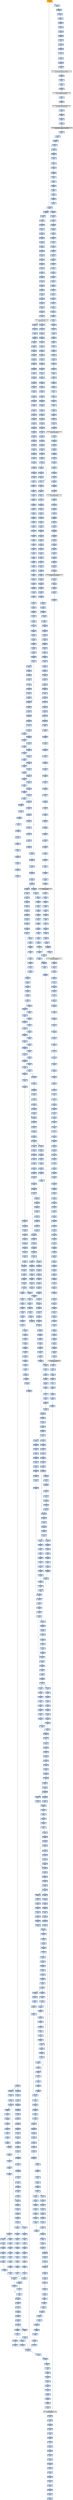 strict digraph G {
	graph [bgcolor=transparent,
		name=G
	];
	node [color=lightsteelblue,
		fillcolor=lightsteelblue,
		shape=rectangle,
		style=filled
	];
	"0x004046af"	[color=lightgrey,
		fillcolor=orange,
		label="0x004046af
call"];
	"0x004046b4"	[label="0x004046b4
jmp"];
	"0x004046af" -> "0x004046b4"	[color="#000000"];
	"0x0040a533"	[label="0x0040a533
pushl"];
	"0x004046af" -> "0x0040a533"	[color="#000000"];
	"0x004046b5"	[label="0x004046b5
pushl"];
	"0x004046b4" -> "0x004046b5"	[color="#000000"];
	"0x00404534"	[label="0x00404534
pushl"];
	"0x004046b4" -> "0x00404534"	[color="#000000"];
	"0x004046bc"	[label="0x004046bc
movl"];
	"0x004046b5" -> "0x004046bc"	[color="#000000"];
	"0x004046c3"	[label="0x004046c3
xorl"];
	"0x004046bc" -> "0x004046c3"	[color="#000000"];
	"0x004046c5"	[label="0x004046c5
jmp"];
	"0x004046c3" -> "0x004046c5"	[color="#000000"];
	"0x004241d7"	[label="0x004241d7
movl"];
	"0x004046c5" -> "0x004241d7"	[color="#000000"];
	"0x004241dc"	[label="0x004241dc
popl"];
	"0x004241d7" -> "0x004241dc"	[color="#000000"];
	"0x004241e3"	[label="0x004241e3
addl"];
	"0x004241dc" -> "0x004241e3"	[color="#000000"];
	"0x004241e6"	[label="0x004241e6
pushl"];
	"0x004241e3" -> "0x004241e6"	[color="#000000"];
	"0x004241e7"	[label="0x004241e7
pushl"];
	"0x004241e6" -> "0x004241e7"	[color="#000000"];
	"0x004241e8"	[label="0x004241e8
pushl"];
	"0x004241e7" -> "0x004241e8"	[color="#000000"];
	"0x004241e9"	[label="0x004241e9
pushl"];
	"0x004241e8" -> "0x004241e9"	[color="#000000"];
	"0x004241ea"	[label="0x004241ea
pushl"];
	"0x004241e9" -> "0x004241ea"	[color="#000000"];
	"0x004241eb"	[label="0x004241eb
pushl"];
	"0x004241ea" -> "0x004241eb"	[color="#000000"];
	"0x004241ec"	[label="0x004241ec
leal"];
	"0x004241eb" -> "0x004241ec"	[color="#000000"];
	"0x004241f2"	[label="0x004241f2
movl"];
	"0x004241ec" -> "0x004241f2"	[color="#000000"];
	"0x004241f5"	[label="0x004241f5
pushl"];
	"0x004241f2" -> "0x004241f5"	[color="#000000"];
	"0x004241f6"	[label="0x004241f6
movl"];
	"0x004241f5" -> "0x004241f6"	[color="#000000"];
	"0x004241f8"	[label="0x004241f8
pushl"];
	"0x004241f6" -> "0x004241f8"	[color="#000000"];
	"0x004241fa"	[label="0x004241fa
pushl"];
	"0x004241f8" -> "0x004241fa"	[color="#000000"];
	"0x004241ff"	[label="0x004241ff
pushl"];
	"0x004241fa" -> "0x004241ff"	[color="#000000"];
	"0x00424202"	[label="0x00424202
pushl"];
	"0x004241ff" -> "0x00424202"	[color="#000000"];
	"0x00424204"	[label="0x00424204
movl"];
	"0x00424202" -> "0x00424204"	[color="#000000"];
	"0x00424207"	[label="0x00424207
addl"];
	"0x00424204" -> "0x00424207"	[color="#000000"];
	"0x00424209"	[label="0x00424209
movl"];
	"0x00424207" -> "0x00424209"	[color="#000000"];
	"0x0042420b"	[label="0x0042420b
call"];
	"0x00424209" -> "0x0042420b"	[color="#000000"];
	VIRTUALALLOC_KERNEL32_DLL	[color=lightgrey,
		fillcolor=lightgrey,
		label="VIRTUALALLOC_KERNEL32_DLL
VIRTUALALLOC"];
	"0x0042420b" -> VIRTUALALLOC_KERNEL32_DLL	[color="#000000"];
	"0x0042420d"	[label="0x0042420d
popl"];
	VIRTUALALLOC_KERNEL32_DLL -> "0x0042420d"	[color="#000000"];
	"0x001d0851"	[label="0x001d0851
movl"];
	VIRTUALALLOC_KERNEL32_DLL -> "0x001d0851"	[color="#000000"];
	"0x0042420e"	[label="0x0042420e
movl"];
	"0x0042420d" -> "0x0042420e"	[color="#000000"];
	"0x00424210"	[label="0x00424210
pushl"];
	"0x0042420e" -> "0x00424210"	[color="#000000"];
	"0x00424211"	[label="0x00424211
pushl"];
	"0x00424210" -> "0x00424211"	[color="#000000"];
	"0x00424212"	[label="0x00424212
movl"];
	"0x00424211" -> "0x00424212"	[color="#000000"];
	"0x00424214"	[label="0x00424214
movl"];
	"0x00424212" -> "0x00424214"	[color="#000000"];
	"0x00424217"	[label="0x00424217
addl"];
	"0x00424214" -> "0x00424217"	[color="#000000"];
	"0x00424219"	[label="0x00424219
movl"];
	"0x00424217" -> "0x00424219"	[color="#000000"];
	"0x0042421b"	[label="0x0042421b
movl"];
	"0x00424219" -> "0x0042421b"	[color="#000000"];
	"0x0042421e"	[label="0x0042421e
movl"];
	"0x0042421b" -> "0x0042421e"	[color="#000000"];
	"0x00424221"	[label="0x00424221
addl"];
	"0x0042421e" -> "0x00424221"	[color="#000000"];
	"0x00424223"	[label="0x00424223
movl"];
	"0x00424221" -> "0x00424223"	[color="#000000"];
	"0x00424225"	[label="0x00424225
movl"];
	"0x00424223" -> "0x00424225"	[color="#000000"];
	"0x00424228"	[label="0x00424228
addl"];
	"0x00424225" -> "0x00424228"	[color="#000000"];
	"0x0042422a"	[label="0x0042422a
movl"];
	"0x00424228" -> "0x0042422a"	[color="#000000"];
	"0x0042422d"	[label="0x0042422d
addl"];
	"0x0042422a" -> "0x0042422d"	[color="#000000"];
	"0x0042422f"	[label="0x0042422f
leal"];
	"0x0042422d" -> "0x0042422f"	[color="#000000"];
	"0x00424232"	[label="0x00424232
pushl"];
	"0x0042422f" -> "0x00424232"	[color="#000000"];
	"0x00424233"	[label="0x00424233
pushl"];
	"0x00424232" -> "0x00424233"	[color="#000000"];
	"0x00424234"	[label="0x00424234
pushl"];
	"0x00424233" -> "0x00424234"	[color="#000000"];
	"0x00424235"	[label="0x00424235
call"];
	"0x00424234" -> "0x00424235"	[color="#000000"];
	"0x004240e4"	[label="0x004240e4
pusha"];
	"0x00424235" -> "0x004240e4"	[color="#000000"];
	"0x004240e5"	[label="0x004240e5
movl"];
	"0x004240e4" -> "0x004240e5"	[color="#000000"];
	"0x004240e9"	[label="0x004240e9
movl"];
	"0x004240e5" -> "0x004240e9"	[color="#000000"];
	"0x004240ed"	[label="0x004240ed
cld"];
	"0x004240e9" -> "0x004240ed"	[color="#000000"];
	"0x004240ee"	[label="0x004240ee
movb"];
	"0x004240ed" -> "0x004240ee"	[color="#000000"];
	"0x004240f0"	[label="0x004240f0
xorl"];
	"0x004240ee" -> "0x004240f0"	[color="#000000"];
	"0x004240f2"	[label="0x004240f2
movsb"];
	"0x004240f0" -> "0x004240f2"	[color="#000000"];
	"0x004240f3"	[label="0x004240f3
movb"];
	"0x004240f2" -> "0x004240f3"	[color="#000000"];
	"0x004240f5"	[label="0x004240f5
call"];
	"0x004240f3" -> "0x004240f5"	[color="#000000"];
	"0x00424167"	[label="0x00424167
addb"];
	"0x004240f5" -> "0x00424167"	[color="#000000"];
	"0x00424169"	[label="0x00424169
jne"];
	"0x00424167" -> "0x00424169"	[color="#000000"];
	"0x0042416b"	[label="0x0042416b
movb"];
	"0x00424169" -> "0x0042416b"	[color="#000000",
		label=F];
	"0x00424170"	[label="0x00424170
ret"];
	"0x00424169" -> "0x00424170"	[color="#000000",
		label=T];
	"0x0042416d"	[label="0x0042416d
incl"];
	"0x0042416b" -> "0x0042416d"	[color="#000000"];
	"0x0042416e"	[label="0x0042416e
adcb"];
	"0x0042416d" -> "0x0042416e"	[color="#000000"];
	"0x0042416e" -> "0x00424170"	[color="#000000"];
	"0x0042410c"	[label="0x0042410c
jae"];
	"0x00424170" -> "0x0042410c"	[color="#000000"];
	"0x00424131"	[label="0x00424131
lodsb"];
	"0x0042410c" -> "0x00424131"	[color="#000000",
		label=T];
	"0x00424132"	[label="0x00424132
shrl"];
	"0x00424131" -> "0x00424132"	[color="#000000"];
	"0x00424134"	[label="0x00424134
je"];
	"0x00424132" -> "0x00424134"	[color="#000000"];
	"0x00424183"	[label="0x00424183
subl"];
	"0x00424134" -> "0x00424183"	[color="#000000",
		label=T];
	"0x00424187"	[label="0x00424187
movl"];
	"0x00424183" -> "0x00424187"	[color="#000000"];
	"0x0042418b"	[label="0x0042418b
popa"];
	"0x00424187" -> "0x0042418b"	[color="#000000"];
	"0x0042418c"	[label="0x0042418c
ret"];
	"0x0042418b" -> "0x0042418c"	[color="#000000"];
	"0x00424237"	[label="0x00424237
popl"];
	"0x0042418c" -> "0x00424237"	[color="#000000"];
	"0x00424238"	[label="0x00424238
popl"];
	"0x00424237" -> "0x00424238"	[color="#000000"];
	"0x00424239"	[label="0x00424239
addl"];
	"0x00424238" -> "0x00424239"	[color="#000000"];
	"0x0042423c"	[label="0x0042423c
movl"];
	"0x00424239" -> "0x0042423c"	[color="#000000"];
	"0x0042423e"	[label="0x0042423e
pushl"];
	"0x0042423c" -> "0x0042423e"	[color="#000000"];
	"0x0042423f"	[label="0x0042423f
movl"];
	"0x0042423e" -> "0x0042423f"	[color="#000000"];
	"0x00424241"	[label="0x00424241
movl"];
	"0x0042423f" -> "0x00424241"	[color="#000000"];
	"0x00424244"	[label="0x00424244
addl"];
	"0x00424241" -> "0x00424244"	[color="#000000"];
	"0x00424247"	[label="0x00424247
subl"];
	"0x00424244" -> "0x00424247"	[color="#000000"];
	"0x00424249"	[label="0x00424249
movl"];
	"0x00424247" -> "0x00424249"	[color="#000000"];
	"0x0042424c"	[label="0x0042424c
movl"];
	"0x00424249" -> "0x0042424c"	[color="#000000"];
	"0x0042424f"	[label="0x0042424f
movl"];
	"0x0042424c" -> "0x0042424f"	[color="#000000"];
	"0x00424252"	[label="0x00424252
call"];
	"0x0042424f" -> "0x00424252"	[color="#000000"];
	"0x001d0948"	[label="0x001d0948
pushl"];
	"0x00424252" -> "0x001d0948"	[color="#000000"];
	"0x001d0949"	[label="0x001d0949
pushl"];
	"0x001d0948" -> "0x001d0949"	[color="#000000"];
	"0x001d094a"	[label="0x001d094a
pushl"];
	"0x001d0949" -> "0x001d094a"	[color="#000000"];
	"0x001d094b"	[label="0x001d094b
pushl"];
	"0x001d094a" -> "0x001d094b"	[color="#000000"];
	"0x001d094c"	[label="0x001d094c
call"];
	"0x001d094b" -> "0x001d094c"	[color="#000000"];
	"0x001d0951"	[label="0x001d0951
popl"];
	"0x001d094c" -> "0x001d0951"	[color="#000000"];
	"0x001d0952"	[label="0x001d0952
subl"];
	"0x001d0951" -> "0x001d0952"	[color="#000000"];
	"0x001d0958"	[label="0x001d0958
leal"];
	"0x001d0952" -> "0x001d0958"	[color="#000000"];
	"0x001d095e"	[label="0x001d095e
movl"];
	"0x001d0958" -> "0x001d095e"	[color="#000000"];
	"0x001d0961"	[label="0x001d0961
addl"];
	"0x001d095e" -> "0x001d0961"	[color="#000000"];
	"0x001d0964"	[label="0x001d0964
subl"];
	"0x001d0961" -> "0x001d0964"	[color="#000000"];
	"0x001d0966"	[label="0x001d0966
cld"];
	"0x001d0964" -> "0x001d0966"	[color="#000000"];
	"0x001d0967"	[label="0x001d0967
movl"];
	"0x001d0966" -> "0x001d0967"	[color="#000000"];
	"0x001d0969"	[label="0x001d0969
movl"];
	"0x001d0967" -> "0x001d0969"	[color="#000000"];
	"0x001d096c"	[label="0x001d096c
movl"];
	"0x001d0969" -> "0x001d096c"	[color="#000000"];
	"0x001d096f"	[label="0x001d096f
addl"];
	"0x001d096c" -> "0x001d096f"	[color="#000000"];
	"0x001d0971"	[label="0x001d0971
leal"];
	"0x001d096f" -> "0x001d0971"	[color="#000000"];
	"0x001d0977"	[label="0x001d0977
lodsl"];
	"0x001d0971" -> "0x001d0977"	[color="#000000"];
	"0x001d0978"	[label="0x001d0978
stosl"];
	"0x001d0977" -> "0x001d0978"	[color="#000000"];
	"0x001d0979"	[label="0x001d0979
lodsl"];
	"0x001d0978" -> "0x001d0979"	[color="#000000"];
	"0x001d097a"	[label="0x001d097a
stosl"];
	"0x001d0979" -> "0x001d097a"	[color="#000000"];
	"0x001d097b"	[label="0x001d097b
lodsl"];
	"0x001d097a" -> "0x001d097b"	[color="#000000"];
	"0x001d097c"	[label="0x001d097c
stosl"];
	"0x001d097b" -> "0x001d097c"	[color="#000000"];
	"0x001d097d"	[label="0x001d097d
lodsl"];
	"0x001d097c" -> "0x001d097d"	[color="#000000"];
	"0x001d097e"	[label="0x001d097e
stosl"];
	"0x001d097d" -> "0x001d097e"	[color="#000000"];
	"0x001d097f"	[label="0x001d097f
nop"];
	"0x001d097e" -> "0x001d097f"	[color="#000000"];
	"0x001d0980"	[label="0x001d0980
cmpl"];
	"0x001d097f" -> "0x001d0980"	[color="#000000"];
	"0x001d0984"	[label="0x001d0984
je"];
	"0x001d0980" -> "0x001d0984"	[color="#000000"];
	"0x001d0986"	[label="0x001d0986
movl"];
	"0x001d0984" -> "0x001d0986"	[color="#000000",
		label=F];
	"0x001d0989"	[label="0x001d0989
testl"];
	"0x001d0986" -> "0x001d0989"	[color="#000000"];
	"0x001d098b"	[label="0x001d098b
je"];
	"0x001d0989" -> "0x001d098b"	[color="#000000"];
	"0x001d098d"	[label="0x001d098d
movl"];
	"0x001d098b" -> "0x001d098d"	[color="#000000",
		label=F];
	"0x001d0992"	[label="0x001d0992
addl"];
	"0x001d098d" -> "0x001d0992"	[color="#000000"];
	"0x001d0994"	[label="0x001d0994
movl"];
	"0x001d0992" -> "0x001d0994"	[color="#000000"];
	"0x001d0997"	[label="0x001d0997
addl"];
	"0x001d0994" -> "0x001d0997"	[color="#000000"];
	"0x001d0999"	[label="0x001d0999
repz"];
	"0x001d0997" -> "0x001d0999"	[color="#000000"];
	"0x001d099b"	[label="0x001d099b
movl"];
	"0x001d0999" -> "0x001d099b"	[color="#000000"];
	"0x001d099d"	[label="0x001d099d
leal"];
	"0x001d099b" -> "0x001d099d"	[color="#000000"];
	"0x001d09a3"	[label="0x001d09a3
addl"];
	"0x001d099d" -> "0x001d09a3"	[color="#000000"];
	"0x001d09a5"	[label="0x001d09a5
addl"];
	"0x001d09a3" -> "0x001d09a5"	[color="#000000"];
	"0x001d09a8"	[label="0x001d09a8
addl"];
	"0x001d09a5" -> "0x001d09a8"	[color="#000000"];
	"0x001d09ab"	[label="0x001d09ab
leal"];
	"0x001d09a8" -> "0x001d09ab"	[color="#000000"];
	"0x001d09b1"	[label="0x001d09b1
pushl"];
	"0x001d09ab" -> "0x001d09b1"	[color="#000000"];
	"0x001d09b2"	[label="0x001d09b2
call"];
	"0x001d09b1" -> "0x001d09b2"	[color="#000000"];
	"0x001d0afd"	[label="0x001d0afd
pushl"];
	"0x001d09b2" -> "0x001d0afd"	[color="#000000"];
	"0x001d0afe"	[label="0x001d0afe
movl"];
	"0x001d0afd" -> "0x001d0afe"	[color="#000000"];
	"0x001d0b00"	[label="0x001d0b00
addl"];
	"0x001d0afe" -> "0x001d0b00"	[color="#000000"];
	"0x001d0b03"	[label="0x001d0b03
pushl"];
	"0x001d0b00" -> "0x001d0b03"	[color="#000000"];
	"0x001d0b04"	[label="0x001d0b04
pushl"];
	"0x001d0b03" -> "0x001d0b04"	[color="#000000"];
	"0x001d0b05"	[label="0x001d0b05
pushl"];
	"0x001d0b04" -> "0x001d0b05"	[color="#000000"];
	"0x001d0b06"	[label="0x001d0b06
call"];
	"0x001d0b05" -> "0x001d0b06"	[color="#000000"];
	"0x001d0b0b"	[label="0x001d0b0b
popl"];
	"0x001d0b06" -> "0x001d0b0b"	[color="#000000"];
	"0x001d0b0c"	[label="0x001d0b0c
subl"];
	"0x001d0b0b" -> "0x001d0b0c"	[color="#000000"];
	"0x001d0b12"	[label="0x001d0b12
movl"];
	"0x001d0b0c" -> "0x001d0b12"	[color="#000000"];
	"0x001d0b15"	[label="0x001d0b15
movl"];
	"0x001d0b12" -> "0x001d0b15"	[color="#000000"];
	"0x001d0b17"	[label="0x001d0b17
addl"];
	"0x001d0b15" -> "0x001d0b17"	[color="#000000"];
	"0x001d0b19"	[label="0x001d0b19
pushl"];
	"0x001d0b17" -> "0x001d0b19"	[color="#000000"];
	"0x001d0b1a"	[label="0x001d0b1a
call"];
	"0x001d0b19" -> "0x001d0b1a"	[color="#000000"];
	LOADLIBRARYA_KERNEL32_DLL	[color=lightgrey,
		fillcolor=lightgrey,
		label="LOADLIBRARYA_KERNEL32_DLL
LOADLIBRARYA"];
	"0x001d0b1a" -> LOADLIBRARYA_KERNEL32_DLL	[color="#000000"];
	"0x001d0b20"	[label="0x001d0b20
movl"];
	LOADLIBRARYA_KERNEL32_DLL -> "0x001d0b20"	[color="#000000"];
	"0x001d0b23"	[label="0x001d0b23
movl"];
	"0x001d0b20" -> "0x001d0b23"	[color="#000000"];
	"0x001d0b26"	[label="0x001d0b26
movl"];
	"0x001d0b23" -> "0x001d0b26"	[color="#000000"];
	"0x001d0b29"	[label="0x001d0b29
addl"];
	"0x001d0b26" -> "0x001d0b29"	[color="#000000"];
	"0x001d0b2b"	[label="0x001d0b2b
addl"];
	"0x001d0b29" -> "0x001d0b2b"	[color="#000000"];
	"0x001d0b2d"	[label="0x001d0b2d
xorl"];
	"0x001d0b2b" -> "0x001d0b2d"	[color="#000000"];
	"0x001d0b2f"	[label="0x001d0b2f
addl"];
	"0x001d0b2d" -> "0x001d0b2f"	[color="#000000"];
	"0x001d0b31"	[label="0x001d0b31
je"];
	"0x001d0b2f" -> "0x001d0b31"	[color="#000000"];
	"0x001d0b33"	[label="0x001d0b33
pushl"];
	"0x001d0b31" -> "0x001d0b33"	[color="#000000",
		label=F];
	"0x001d0b34"	[label="0x001d0b34
movl"];
	"0x001d0b33" -> "0x001d0b34"	[color="#000000"];
	"0x001d0b36"	[label="0x001d0b36
addl"];
	"0x001d0b34" -> "0x001d0b36"	[color="#000000"];
	"0x001d0b38"	[label="0x001d0b38
pushl"];
	"0x001d0b36" -> "0x001d0b38"	[color="#000000"];
	"0x001d0b39"	[label="0x001d0b39
pushl"];
	"0x001d0b38" -> "0x001d0b39"	[color="#000000"];
	"0x001d0b3c"	[label="0x001d0b3c
call"];
	"0x001d0b39" -> "0x001d0b3c"	[color="#000000"];
	GETPROCADDRESS_KERNEL32_DLL	[color=lightgrey,
		fillcolor=lightgrey,
		label="GETPROCADDRESS_KERNEL32_DLL
GETPROCADDRESS"];
	"0x001d0b3c" -> GETPROCADDRESS_KERNEL32_DLL	[color="#000000"];
	"0x001d12bf"	[label="0x001d12bf
popl"];
	GETPROCADDRESS_KERNEL32_DLL -> "0x001d12bf"	[color="#000000"];
	"0x001d0853"	[label="0x001d0853
movl"];
	"0x001d0851" -> "0x001d0853"	[color="#000000"];
	"0x001d0856"	[label="0x001d0856
leal"];
	"0x001d0853" -> "0x001d0856"	[color="#000000"];
	"0x001d0859"	[label="0x001d0859
pushl"];
	"0x001d0856" -> "0x001d0859"	[color="#000000"];
	"0x001d085a"	[label="0x001d085a
pushl"];
	"0x001d0859" -> "0x001d085a"	[color="#000000"];
	"0x001d085b"	[label="0x001d085b
pushl"];
	"0x001d085a" -> "0x001d085b"	[color="#000000"];
	"0x001d085e"	[label="0x001d085e
addl"];
	"0x001d085b" -> "0x001d085e"	[color="#000000"];
	"0x001d0861"	[label="0x001d0861
pushl"];
	"0x001d085e" -> "0x001d0861"	[color="#000000"];
	"0x001d0862"	[label="0x001d0862
pushl"];
	"0x001d0861" -> "0x001d0862"	[color="#000000"];
	"0x001d0863"	[label="0x001d0863
leal"];
	"0x001d0862" -> "0x001d0863"	[color="#000000"];
	"0x001d0866"	[label="0x001d0866
pushl"];
	"0x001d0863" -> "0x001d0866"	[color="#000000"];
	"0x001d0867"	[label="0x001d0867
call"];
	"0x001d0866" -> "0x001d0867"	[color="#000000"];
	"0x001d000d"	[label="0x001d000d
pushl"];
	"0x001d0867" -> "0x001d000d"	[color="#000000"];
	"0x001d000e"	[label="0x001d000e
movl"];
	"0x001d000d" -> "0x001d000e"	[color="#000000"];
	"0x001d0010"	[label="0x001d0010
subl"];
	"0x001d000e" -> "0x001d0010"	[color="#000000"];
	"0x001d0013"	[label="0x001d0013
movl"];
	"0x001d0010" -> "0x001d0013"	[color="#000000"];
	"0x001d0016"	[label="0x001d0016
movl"];
	"0x001d0013" -> "0x001d0016"	[color="#000000"];
	"0x001d0019"	[label="0x001d0019
andl"];
	"0x001d0016" -> "0x001d0019"	[color="#000000"];
	"0x001d001d"	[label="0x001d001d
andl"];
	"0x001d0019" -> "0x001d001d"	[color="#000000"];
	"0x001d0021"	[label="0x001d0021
xorl"];
	"0x001d001d" -> "0x001d0021"	[color="#000000"];
	"0x001d0023"	[label="0x001d0023
incl"];
	"0x001d0021" -> "0x001d0023"	[color="#000000"];
	"0x001d0024"	[label="0x001d0024
pushl"];
	"0x001d0023" -> "0x001d0024"	[color="#000000"];
	"0x001d0025"	[label="0x001d0025
pushl"];
	"0x001d0024" -> "0x001d0025"	[color="#000000"];
	"0x001d0026"	[label="0x001d0026
movl"];
	"0x001d0025" -> "0x001d0026"	[color="#000000"];
	"0x001d0029"	[label="0x001d0029
pushl"];
	"0x001d0026" -> "0x001d0029"	[color="#000000"];
	"0x001d002a"	[label="0x001d002a
movl"];
	"0x001d0029" -> "0x001d002a"	[color="#000000"];
	"0x001d002c"	[label="0x001d002c
shll"];
	"0x001d002a" -> "0x001d002c"	[color="#000000"];
	"0x001d002e"	[label="0x001d002e
movl"];
	"0x001d002c" -> "0x001d002e"	[color="#000000"];
	"0x001d0031"	[label="0x001d0031
movl"];
	"0x001d002e" -> "0x001d0031"	[color="#000000"];
	"0x001d0033"	[label="0x001d0033
movl"];
	"0x001d0031" -> "0x001d0033"	[color="#000000"];
	"0x001d0035"	[label="0x001d0035
shll"];
	"0x001d0033" -> "0x001d0035"	[color="#000000"];
	"0x001d0037"	[label="0x001d0037
movl"];
	"0x001d0035" -> "0x001d0037"	[color="#000000"];
	"0x001d003a"	[label="0x001d003a
addl"];
	"0x001d0037" -> "0x001d003a"	[color="#000000"];
	"0x001d003c"	[label="0x001d003c
movl"];
	"0x001d003a" -> "0x001d003c"	[color="#000000"];
	"0x001d0041"	[label="0x001d0041
shll"];
	"0x001d003c" -> "0x001d0041"	[color="#000000"];
	"0x001d0043"	[label="0x001d0043
decl"];
	"0x001d0041" -> "0x001d0043"	[color="#000000"];
	"0x001d0044"	[label="0x001d0044
decl"];
	"0x001d0043" -> "0x001d0044"	[color="#000000"];
	"0x001d0045"	[label="0x001d0045
movl"];
	"0x001d0044" -> "0x001d0045"	[color="#000000"];
	"0x001d0048"	[label="0x001d0048
addl"];
	"0x001d0045" -> "0x001d0048"	[color="#000000"];
	"0x001d004d"	[label="0x001d004d
movb"];
	"0x001d0048" -> "0x001d004d"	[color="#000000"];
	"0x001d0051"	[label="0x001d0051
movl"];
	"0x001d004d" -> "0x001d0051"	[color="#000000"];
	"0x001d0054"	[label="0x001d0054
movl"];
	"0x001d0051" -> "0x001d0054"	[color="#000000"];
	"0x001d0057"	[label="0x001d0057
movl"];
	"0x001d0054" -> "0x001d0057"	[color="#000000"];
	"0x001d005a"	[label="0x001d005a
movl"];
	"0x001d0057" -> "0x001d005a"	[color="#000000"];
	"0x001d005d"	[label="0x001d005d
movl"];
	"0x001d005a" -> "0x001d005d"	[color="#000000"];
	"0x001d0060"	[label="0x001d0060
movl"];
	"0x001d005d" -> "0x001d0060"	[color="#000000"];
	"0x001d0063"	[label="0x001d0063
je"];
	"0x001d0060" -> "0x001d0063"	[color="#000000"];
	"0x001d0065"	[label="0x001d0065
movl"];
	"0x001d0063" -> "0x001d0065"	[color="#000000",
		label=F];
	"0x001d0067"	[label="0x001d0067
movl"];
	"0x001d0065" -> "0x001d0067"	[color="#000000"];
	"0x001d006c"	[label="0x001d006c
movl"];
	"0x001d0067" -> "0x001d006c"	[color="#000000"];
	"0x001d006e"	[label="0x001d006e
repz"];
	"0x001d006c" -> "0x001d006e"	[color="#000000"];
	"0x001d0070"	[label="0x001d0070
movl"];
	"0x001d006e" -> "0x001d0070"	[color="#000000"];
	"0x001d0073"	[label="0x001d0073
andl"];
	"0x001d0070" -> "0x001d0073"	[color="#000000"];
	"0x001d0077"	[label="0x001d0077
pushl"];
	"0x001d0073" -> "0x001d0077"	[color="#000000"];
	"0x001d0079"	[label="0x001d0079
movl"];
	"0x001d0077" -> "0x001d0079"	[color="#000000"];
	"0x001d007c"	[label="0x001d007c
orl"];
	"0x001d0079" -> "0x001d007c"	[color="#000000"];
	"0x001d007f"	[label="0x001d007f
popl"];
	"0x001d007c" -> "0x001d007f"	[color="#000000"];
	"0x001d0080"	[label="0x001d0080
movl"];
	"0x001d007f" -> "0x001d0080"	[color="#000000"];
	"0x001d0083"	[label="0x001d0083
movl"];
	"0x001d0080" -> "0x001d0083"	[color="#000000"];
	"0x001d0086"	[label="0x001d0086
movzbl"];
	"0x001d0083" -> "0x001d0086"	[color="#000000"];
	"0x001d0089"	[label="0x001d0089
shll"];
	"0x001d0086" -> "0x001d0089"	[color="#000000"];
	"0x001d008c"	[label="0x001d008c
orl"];
	"0x001d0089" -> "0x001d008c"	[color="#000000"];
	"0x001d008e"	[label="0x001d008e
incl"];
	"0x001d008c" -> "0x001d008e"	[color="#000000"];
	"0x001d0091"	[label="0x001d0091
decl"];
	"0x001d008e" -> "0x001d0091"	[color="#000000"];
	"0x001d0092"	[label="0x001d0092
movl"];
	"0x001d0091" -> "0x001d0092"	[color="#000000"];
	"0x001d0095"	[label="0x001d0095
jne"];
	"0x001d0092" -> "0x001d0095"	[color="#000000"];
	"0x001d0097"	[label="0x001d0097
cmpl"];
	"0x001d0095" -> "0x001d0097"	[color="#000000",
		label=F];
	"0x001d009a"	[label="0x001d009a
ja"];
	"0x001d0097" -> "0x001d009a"	[color="#000000"];
	"0x001d00a8"	[label="0x001d00a8
andl"];
	"0x001d009a" -> "0x001d00a8"	[color="#000000",
		label=T];
	"0x001d00ab"	[label="0x001d00ab
movl"];
	"0x001d00a8" -> "0x001d00ab"	[color="#000000"];
	"0x001d00ae"	[label="0x001d00ae
movl"];
	"0x001d00ab" -> "0x001d00ae"	[color="#000000"];
	"0x001d00b1"	[label="0x001d00b1
shll"];
	"0x001d00ae" -> "0x001d00b1"	[color="#000000"];
	"0x001d00b4"	[label="0x001d00b4
addl"];
	"0x001d00b1" -> "0x001d00b4"	[color="#000000"];
	"0x001d00b6"	[label="0x001d00b6
leal"];
	"0x001d00b4" -> "0x001d00b6"	[color="#000000"];
	"0x001d00b9"	[label="0x001d00b9
cmpl"];
	"0x001d00b6" -> "0x001d00b9"	[color="#000000"];
	"0x001d00be"	[label="0x001d00be
jae"];
	"0x001d00b9" -> "0x001d00be"	[color="#000000"];
	"0x001d00d7"	[label="0x001d00d7
movl"];
	"0x001d00be" -> "0x001d00d7"	[color="#000000",
		label=T];
	"0x001d00c0"	[label="0x001d00c0
movl"];
	"0x001d00be" -> "0x001d00c0"	[color="#000000",
		label=F];
	"0x001d00d9"	[label="0x001d00d9
movl"];
	"0x001d00d7" -> "0x001d00d9"	[color="#000000"];
	"0x001d00db"	[label="0x001d00db
shrl"];
	"0x001d00d9" -> "0x001d00db"	[color="#000000"];
	"0x001d00de"	[label="0x001d00de
imull"];
	"0x001d00db" -> "0x001d00de"	[color="#000000"];
	"0x001d00e1"	[label="0x001d00e1
cmpl"];
	"0x001d00de" -> "0x001d00e1"	[color="#000000"];
	"0x001d00e4"	[label="0x001d00e4
jae"];
	"0x001d00e1" -> "0x001d00e4"	[color="#000000"];
	"0x001d00ea"	[label="0x001d00ea
movl"];
	"0x001d00e4" -> "0x001d00ea"	[color="#000000",
		label=F];
	"0x001d0269"	[label="0x001d0269
subl"];
	"0x001d00e4" -> "0x001d0269"	[color="#000000",
		label=T];
	"0x001d00ec"	[label="0x001d00ec
movl"];
	"0x001d00ea" -> "0x001d00ec"	[color="#000000"];
	"0x001d00f1"	[label="0x001d00f1
subl"];
	"0x001d00ec" -> "0x001d00f1"	[color="#000000"];
	"0x001d00f3"	[label="0x001d00f3
shrl"];
	"0x001d00f1" -> "0x001d00f3"	[color="#000000"];
	"0x001d00f6"	[label="0x001d00f6
addl"];
	"0x001d00f3" -> "0x001d00f6"	[color="#000000"];
	"0x001d00f8"	[label="0x001d00f8
movl"];
	"0x001d00f6" -> "0x001d00f8"	[color="#000000"];
	"0x001d00fa"	[label="0x001d00fa
movzbl"];
	"0x001d00f8" -> "0x001d00fa"	[color="#000000"];
	"0x001d00fe"	[label="0x001d00fe
movl"];
	"0x001d00fa" -> "0x001d00fe"	[color="#000000"];
	"0x001d0101"	[label="0x001d0101
andl"];
	"0x001d00fe" -> "0x001d0101"	[color="#000000"];
	"0x001d0104"	[label="0x001d0104
pushl"];
	"0x001d0101" -> "0x001d0104"	[color="#000000"];
	"0x001d0106"	[label="0x001d0106
popl"];
	"0x001d0104" -> "0x001d0106"	[color="#000000"];
	"0x001d0107"	[label="0x001d0107
subb"];
	"0x001d0106" -> "0x001d0107"	[color="#000000"];
	"0x001d010a"	[label="0x001d010a
xorl"];
	"0x001d0107" -> "0x001d010a"	[color="#000000"];
	"0x001d010c"	[label="0x001d010c
shrl"];
	"0x001d010a" -> "0x001d010c"	[color="#000000"];
	"0x001d010e"	[label="0x001d010e
movl"];
	"0x001d010c" -> "0x001d010e"	[color="#000000"];
	"0x001d0111"	[label="0x001d0111
shll"];
	"0x001d010e" -> "0x001d0111"	[color="#000000"];
	"0x001d0113"	[label="0x001d0113
movl"];
	"0x001d0111" -> "0x001d0113"	[color="#000000"];
	"0x001d0116"	[label="0x001d0116
incl"];
	"0x001d0113" -> "0x001d0116"	[color="#000000"];
	"0x001d0117"	[label="0x001d0117
addl"];
	"0x001d0116" -> "0x001d0117"	[color="#000000"];
	"0x001d0119"	[label="0x001d0119
imull"];
	"0x001d0117" -> "0x001d0119"	[color="#000000"];
	"0x001d011f"	[label="0x001d011f
cmpl"];
	"0x001d0119" -> "0x001d011f"	[color="#000000"];
	"0x001d0123"	[label="0x001d0123
leal"];
	"0x001d011f" -> "0x001d0123"	[color="#000000"];
	"0x001d012a"	[label="0x001d012a
movl"];
	"0x001d0123" -> "0x001d012a"	[color="#000000"];
	"0x001d012d"	[label="0x001d012d
jl"];
	"0x001d012a" -> "0x001d012d"	[color="#000000"];
	"0x001d01d2"	[label="0x001d01d2
movl"];
	"0x001d012d" -> "0x001d01d2"	[color="#000000",
		label=T];
	"0x001d0133"	[label="0x001d0133
movl"];
	"0x001d012d" -> "0x001d0133"	[color="#000000",
		label=F];
	"0x001d01d5"	[label="0x001d01d5
leal"];
	"0x001d01d2" -> "0x001d01d5"	[color="#000000"];
	"0x001d01d8"	[label="0x001d01d8
cmpl"];
	"0x001d01d5" -> "0x001d01d8"	[color="#000000"];
	"0x001d01dd"	[label="0x001d01dd
jae"];
	"0x001d01d8" -> "0x001d01dd"	[color="#000000"];
	"0x001d01f6"	[label="0x001d01f6
movl"];
	"0x001d01dd" -> "0x001d01f6"	[color="#000000",
		label=T];
	"0x001d01df"	[label="0x001d01df
movl"];
	"0x001d01dd" -> "0x001d01df"	[color="#000000",
		label=F];
	"0x001d01f8"	[label="0x001d01f8
movl"];
	"0x001d01f6" -> "0x001d01f8"	[color="#000000"];
	"0x001d01fa"	[label="0x001d01fa
shrl"];
	"0x001d01f8" -> "0x001d01fa"	[color="#000000"];
	"0x001d01fd"	[label="0x001d01fd
imull"];
	"0x001d01fa" -> "0x001d01fd"	[color="#000000"];
	"0x001d0200"	[label="0x001d0200
cmpl"];
	"0x001d01fd" -> "0x001d0200"	[color="#000000"];
	"0x001d0203"	[label="0x001d0203
jae"];
	"0x001d0200" -> "0x001d0203"	[color="#000000"];
	"0x001d0205"	[label="0x001d0205
movl"];
	"0x001d0203" -> "0x001d0205"	[color="#000000",
		label=F];
	"0x001d0219"	[label="0x001d0219
subl"];
	"0x001d0203" -> "0x001d0219"	[color="#000000",
		label=T];
	"0x001d0207"	[label="0x001d0207
movl"];
	"0x001d0205" -> "0x001d0207"	[color="#000000"];
	"0x001d020c"	[label="0x001d020c
subl"];
	"0x001d0207" -> "0x001d020c"	[color="#000000"];
	"0x001d020e"	[label="0x001d020e
shrl"];
	"0x001d020c" -> "0x001d020e"	[color="#000000"];
	"0x001d0211"	[label="0x001d0211
addl"];
	"0x001d020e" -> "0x001d0211"	[color="#000000"];
	"0x001d0213"	[label="0x001d0213
movl"];
	"0x001d0211" -> "0x001d0213"	[color="#000000"];
	"0x001d0215"	[label="0x001d0215
addl"];
	"0x001d0213" -> "0x001d0215"	[color="#000000"];
	"0x001d0217"	[label="0x001d0217
jmp"];
	"0x001d0215" -> "0x001d0217"	[color="#000000"];
	"0x001d022b"	[label="0x001d022b
cmpl"];
	"0x001d0217" -> "0x001d022b"	[color="#000000"];
	"0x001d0231"	[label="0x001d0231
jl"];
	"0x001d022b" -> "0x001d0231"	[color="#000000"];
	"0x001d0233"	[label="0x001d0233
movl"];
	"0x001d0231" -> "0x001d0233"	[color="#000000",
		label=F];
	"0x001d021c"	[label="0x001d021c
subl"];
	"0x001d0219" -> "0x001d021c"	[color="#000000"];
	"0x001d021e"	[label="0x001d021e
movl"];
	"0x001d021c" -> "0x001d021e"	[color="#000000"];
	"0x001d0220"	[label="0x001d0220
shrl"];
	"0x001d021e" -> "0x001d0220"	[color="#000000"];
	"0x001d0223"	[label="0x001d0223
subl"];
	"0x001d0220" -> "0x001d0223"	[color="#000000"];
	"0x001d0225"	[label="0x001d0225
movl"];
	"0x001d0223" -> "0x001d0225"	[color="#000000"];
	"0x001d0227"	[label="0x001d0227
leal"];
	"0x001d0225" -> "0x001d0227"	[color="#000000"];
	"0x001d0227" -> "0x001d022b"	[color="#000000"];
	"0x001d0236"	[label="0x001d0236
movl"];
	"0x001d0233" -> "0x001d0236"	[color="#000000"];
	"0x001d0239"	[label="0x001d0239
incl"];
	"0x001d0236" -> "0x001d0239"	[color="#000000"];
	"0x001d023c"	[label="0x001d023c
cmpl"];
	"0x001d0239" -> "0x001d023c"	[color="#000000"];
	"0x001d0240"	[label="0x001d0240
movb"];
	"0x001d023c" -> "0x001d0240"	[color="#000000"];
	"0x001d0243"	[label="0x001d0243
movb"];
	"0x001d0240" -> "0x001d0243"	[color="#000000"];
	"0x001d0246"	[label="0x001d0246
jnl"];
	"0x001d0243" -> "0x001d0246"	[color="#000000"];
	"0x001d0248"	[label="0x001d0248
andl"];
	"0x001d0246" -> "0x001d0248"	[color="#000000",
		label=F];
	"0x001d0251"	[label="0x001d0251
cmpl"];
	"0x001d0246" -> "0x001d0251"	[color="#000000",
		label=T];
	"0x001d024c"	[label="0x001d024c
jmp"];
	"0x001d0248" -> "0x001d024c"	[color="#000000"];
	"0x001d07eb"	[label="0x001d07eb
movl"];
	"0x001d024c" -> "0x001d07eb"	[color="#000000"];
	"0x001d07ee"	[label="0x001d07ee
cmpl"];
	"0x001d07eb" -> "0x001d07ee"	[color="#000000"];
	"0x001d07f1"	[label="0x001d07f1
jb"];
	"0x001d07ee" -> "0x001d07f1"	[color="#000000"];
	"0x001d07f7"	[label="0x001d07f7
jmp"];
	"0x001d07f1" -> "0x001d07f7"	[color="#000000",
		label=F];
	"0x001d00c3"	[label="0x001d00c3
movl"];
	"0x001d00c0" -> "0x001d00c3"	[color="#000000"];
	"0x001d00c6"	[label="0x001d00c6
movzbl"];
	"0x001d00c3" -> "0x001d00c6"	[color="#000000"];
	"0x001d00c9"	[label="0x001d00c9
shll"];
	"0x001d00c6" -> "0x001d00c9"	[color="#000000"];
	"0x001d00cc"	[label="0x001d00cc
orl"];
	"0x001d00c9" -> "0x001d00cc"	[color="#000000"];
	"0x001d00ce"	[label="0x001d00ce
shll"];
	"0x001d00cc" -> "0x001d00ce"	[color="#000000"];
	"0x001d00d1"	[label="0x001d00d1
incl"];
	"0x001d00ce" -> "0x001d00d1"	[color="#000000"];
	"0x001d00d4"	[label="0x001d00d4
movl"];
	"0x001d00d1" -> "0x001d00d4"	[color="#000000"];
	"0x001d00d4" -> "0x001d00d7"	[color="#000000"];
	"0x001d01e2"	[label="0x001d01e2
movl"];
	"0x001d01df" -> "0x001d01e2"	[color="#000000"];
	"0x001d01e5"	[label="0x001d01e5
movzbl"];
	"0x001d01e2" -> "0x001d01e5"	[color="#000000"];
	"0x001d01e8"	[label="0x001d01e8
shll"];
	"0x001d01e5" -> "0x001d01e8"	[color="#000000"];
	"0x001d01eb"	[label="0x001d01eb
orl"];
	"0x001d01e8" -> "0x001d01eb"	[color="#000000"];
	"0x001d01ed"	[label="0x001d01ed
shll"];
	"0x001d01eb" -> "0x001d01ed"	[color="#000000"];
	"0x001d01f0"	[label="0x001d01f0
incl"];
	"0x001d01ed" -> "0x001d01f0"	[color="#000000"];
	"0x001d01f3"	[label="0x001d01f3
movl"];
	"0x001d01f0" -> "0x001d01f3"	[color="#000000"];
	"0x001d01f3" -> "0x001d01f6"	[color="#000000"];
	"0x001d026c"	[label="0x001d026c
movl"];
	"0x001d0269" -> "0x001d026c"	[color="#000000"];
	"0x001d026e"	[label="0x001d026e
shrl"];
	"0x001d026c" -> "0x001d026e"	[color="#000000"];
	"0x001d0271"	[label="0x001d0271
subl"];
	"0x001d026e" -> "0x001d0271"	[color="#000000"];
	"0x001d0273"	[label="0x001d0273
movl"];
	"0x001d0271" -> "0x001d0273"	[color="#000000"];
	"0x001d0276"	[label="0x001d0276
subl"];
	"0x001d0273" -> "0x001d0276"	[color="#000000"];
	"0x001d0278"	[label="0x001d0278
movl"];
	"0x001d0276" -> "0x001d0278"	[color="#000000"];
	"0x001d027a"	[label="0x001d027a
movl"];
	"0x001d0278" -> "0x001d027a"	[color="#000000"];
	"0x001d027d"	[label="0x001d027d
leal"];
	"0x001d027a" -> "0x001d027d"	[color="#000000"];
	"0x001d0284"	[label="0x001d0284
cmpl"];
	"0x001d027d" -> "0x001d0284"	[color="#000000"];
	"0x001d0289"	[label="0x001d0289
jae"];
	"0x001d0284" -> "0x001d0289"	[color="#000000"];
	"0x001d02a2"	[label="0x001d02a2
movl"];
	"0x001d0289" -> "0x001d02a2"	[color="#000000",
		label=T];
	"0x001d028b"	[label="0x001d028b
movl"];
	"0x001d0289" -> "0x001d028b"	[color="#000000",
		label=F];
	"0x001d02a4"	[label="0x001d02a4
movl"];
	"0x001d02a2" -> "0x001d02a4"	[color="#000000"];
	"0x001d02a6"	[label="0x001d02a6
shrl"];
	"0x001d02a4" -> "0x001d02a6"	[color="#000000"];
	"0x001d02a9"	[label="0x001d02a9
imull"];
	"0x001d02a6" -> "0x001d02a9"	[color="#000000"];
	"0x001d02ac"	[label="0x001d02ac
cmpl"];
	"0x001d02a9" -> "0x001d02ac"	[color="#000000"];
	"0x001d02af"	[label="0x001d02af
jae"];
	"0x001d02ac" -> "0x001d02af"	[color="#000000"];
	"0x001d02b1"	[label="0x001d02b1
movl"];
	"0x001d02af" -> "0x001d02b1"	[color="#000000",
		label=F];
	"0x001d02f4"	[label="0x001d02f4
subl"];
	"0x001d02af" -> "0x001d02f4"	[color="#000000",
		label=T];
	"0x001d02b3"	[label="0x001d02b3
movl"];
	"0x001d02b1" -> "0x001d02b3"	[color="#000000"];
	"0x001d02b8"	[label="0x001d02b8
subl"];
	"0x001d02b3" -> "0x001d02b8"	[color="#000000"];
	"0x001d02ba"	[label="0x001d02ba
shrl"];
	"0x001d02b8" -> "0x001d02ba"	[color="#000000"];
	"0x001d02bd"	[label="0x001d02bd
addl"];
	"0x001d02ba" -> "0x001d02bd"	[color="#000000"];
	"0x001d02bf"	[label="0x001d02bf
cmpl"];
	"0x001d02bd" -> "0x001d02bf"	[color="#000000"];
	"0x001d02c3"	[label="0x001d02c3
movl"];
	"0x001d02bf" -> "0x001d02c3"	[color="#000000"];
	"0x001d02c6"	[label="0x001d02c6
movl"];
	"0x001d02c3" -> "0x001d02c6"	[color="#000000"];
	"0x001d02c9"	[label="0x001d02c9
movl"];
	"0x001d02c6" -> "0x001d02c9"	[color="#000000"];
	"0x001d02cc"	[label="0x001d02cc
movl"];
	"0x001d02c9" -> "0x001d02cc"	[color="#000000"];
	"0x001d02cf"	[label="0x001d02cf
movl"];
	"0x001d02cc" -> "0x001d02cf"	[color="#000000"];
	"0x001d02d2"	[label="0x001d02d2
movl"];
	"0x001d02cf" -> "0x001d02d2"	[color="#000000"];
	"0x001d02d4"	[label="0x001d02d4
movl"];
	"0x001d02d2" -> "0x001d02d4"	[color="#000000"];
	"0x001d02d7"	[label="0x001d02d7
jnl"];
	"0x001d02d4" -> "0x001d02d7"	[color="#000000"];
	"0x001d02d9"	[label="0x001d02d9
andl"];
	"0x001d02d7" -> "0x001d02d9"	[color="#000000",
		label=F];
	"0x001d02df"	[label="0x001d02df
movl"];
	"0x001d02d7" -> "0x001d02df"	[color="#000000",
		label=T];
	"0x001d02dd"	[label="0x001d02dd
jmp"];
	"0x001d02d9" -> "0x001d02dd"	[color="#000000"];
	"0x001d02e6"	[label="0x001d02e6
movl"];
	"0x001d02dd" -> "0x001d02e6"	[color="#000000"];
	"0x001d02e9"	[label="0x001d02e9
addl"];
	"0x001d02e6" -> "0x001d02e9"	[color="#000000"];
	"0x001d02ef"	[label="0x001d02ef
jmp"];
	"0x001d02e9" -> "0x001d02ef"	[color="#000000"];
	"0x001d04e7"	[label="0x001d04e7
cmpl"];
	"0x001d02ef" -> "0x001d04e7"	[color="#000000"];
	"0x001d04ec"	[label="0x001d04ec
jae"];
	"0x001d04e7" -> "0x001d04ec"	[color="#000000"];
	"0x001d0505"	[label="0x001d0505
movl"];
	"0x001d04ec" -> "0x001d0505"	[color="#000000",
		label=T];
	"0x001d04ee"	[label="0x001d04ee
movl"];
	"0x001d04ec" -> "0x001d04ee"	[color="#000000",
		label=F];
	"0x001d0507"	[label="0x001d0507
movl"];
	"0x001d0505" -> "0x001d0507"	[color="#000000"];
	"0x001d0509"	[label="0x001d0509
shrl"];
	"0x001d0507" -> "0x001d0509"	[color="#000000"];
	"0x001d050c"	[label="0x001d050c
imull"];
	"0x001d0509" -> "0x001d050c"	[color="#000000"];
	"0x001d050f"	[label="0x001d050f
cmpl"];
	"0x001d050c" -> "0x001d050f"	[color="#000000"];
	"0x001d0512"	[label="0x001d0512
jae"];
	"0x001d050f" -> "0x001d0512"	[color="#000000"];
	"0x001d0514"	[label="0x001d0514
movl"];
	"0x001d0512" -> "0x001d0514"	[color="#000000",
		label=F];
	"0x001d0539"	[label="0x001d0539
subl"];
	"0x001d0512" -> "0x001d0539"	[color="#000000",
		label=T];
	"0x001d0516"	[label="0x001d0516
movl"];
	"0x001d0514" -> "0x001d0516"	[color="#000000"];
	"0x001d051b"	[label="0x001d051b
subl"];
	"0x001d0516" -> "0x001d051b"	[color="#000000"];
	"0x001d051d"	[label="0x001d051d
shrl"];
	"0x001d051b" -> "0x001d051d"	[color="#000000"];
	"0x001d0520"	[label="0x001d0520
addl"];
	"0x001d051d" -> "0x001d0520"	[color="#000000"];
	"0x001d0522"	[label="0x001d0522
shll"];
	"0x001d0520" -> "0x001d0522"	[color="#000000"];
	"0x001d0525"	[label="0x001d0525
movl"];
	"0x001d0522" -> "0x001d0525"	[color="#000000"];
	"0x001d0527"	[label="0x001d0527
leal"];
	"0x001d0525" -> "0x001d0527"	[color="#000000"];
	"0x001d052b"	[label="0x001d052b
xorl"];
	"0x001d0527" -> "0x001d052b"	[color="#000000"];
	"0x001d052d"	[label="0x001d052d
movl"];
	"0x001d052b" -> "0x001d052d"	[color="#000000"];
	"0x001d0534"	[label="0x001d0534
jmp"];
	"0x001d052d" -> "0x001d0534"	[color="#000000"];
	"0x001d05ba"	[label="0x001d05ba
movl"];
	"0x001d0534" -> "0x001d05ba"	[color="#000000"];
	"0x001d05bd"	[label="0x001d05bd
movl"];
	"0x001d05ba" -> "0x001d05bd"	[color="#000000"];
	"0x001d05c0"	[label="0x001d05c0
movl"];
	"0x001d05bd" -> "0x001d05c0"	[color="#000000"];
	"0x001d05c3"	[label="0x001d05c3
movl"];
	"0x001d05c0" -> "0x001d05c3"	[color="#000000"];
	"0x001d05ca"	[label="0x001d05ca
cmpl"];
	"0x001d05c3" -> "0x001d05ca"	[color="#000000"];
	"0x001d05cf"	[label="0x001d05cf
jae"];
	"0x001d05ca" -> "0x001d05cf"	[color="#000000"];
	"0x001d05e8"	[label="0x001d05e8
movl"];
	"0x001d05cf" -> "0x001d05e8"	[color="#000000",
		label=T];
	"0x001d05d1"	[label="0x001d05d1
movl"];
	"0x001d05cf" -> "0x001d05d1"	[color="#000000",
		label=F];
	"0x001d05eb"	[label="0x001d05eb
movl"];
	"0x001d05e8" -> "0x001d05eb"	[color="#000000"];
	"0x001d05ee"	[label="0x001d05ee
movl"];
	"0x001d05eb" -> "0x001d05ee"	[color="#000000"];
	"0x001d05f0"	[label="0x001d05f0
shrl"];
	"0x001d05ee" -> "0x001d05f0"	[color="#000000"];
	"0x001d05f3"	[label="0x001d05f3
imull"];
	"0x001d05f0" -> "0x001d05f3"	[color="#000000"];
	"0x001d05f6"	[label="0x001d05f6
cmpl"];
	"0x001d05f3" -> "0x001d05f6"	[color="#000000"];
	"0x001d05f9"	[label="0x001d05f9
jae"];
	"0x001d05f6" -> "0x001d05f9"	[color="#000000"];
	"0x001d05fb"	[label="0x001d05fb
movl"];
	"0x001d05f9" -> "0x001d05fb"	[color="#000000",
		label=F];
	"0x001d0614"	[label="0x001d0614
subl"];
	"0x001d05f9" -> "0x001d0614"	[color="#000000",
		label=T];
	"0x001d05fd"	[label="0x001d05fd
movl"];
	"0x001d05fb" -> "0x001d05fd"	[color="#000000"];
	"0x001d0602"	[label="0x001d0602
subl"];
	"0x001d05fd" -> "0x001d0602"	[color="#000000"];
	"0x001d0604"	[label="0x001d0604
shrl"];
	"0x001d0602" -> "0x001d0604"	[color="#000000"];
	"0x001d0607"	[label="0x001d0607
addl"];
	"0x001d0604" -> "0x001d0607"	[color="#000000"];
	"0x001d0609"	[label="0x001d0609
movl"];
	"0x001d0607" -> "0x001d0609"	[color="#000000"];
	"0x001d060c"	[label="0x001d060c
shll"];
	"0x001d0609" -> "0x001d060c"	[color="#000000"];
	"0x001d060f"	[label="0x001d060f
movl"];
	"0x001d060c" -> "0x001d060f"	[color="#000000"];
	"0x001d0612"	[label="0x001d0612
jmp"];
	"0x001d060f" -> "0x001d0612"	[color="#000000"];
	"0x001d0630"	[label="0x001d0630
decl"];
	"0x001d0612" -> "0x001d0630"	[color="#000000"];
	"0x001d0633"	[label="0x001d0633
jne"];
	"0x001d0630" -> "0x001d0633"	[color="#000000"];
	"0x001d0635"	[label="0x001d0635
movl"];
	"0x001d0633" -> "0x001d0635"	[color="#000000",
		label=F];
	"0x001d0638"	[label="0x001d0638
xorl"];
	"0x001d0635" -> "0x001d0638"	[color="#000000"];
	"0x001d063a"	[label="0x001d063a
incl"];
	"0x001d0638" -> "0x001d063a"	[color="#000000"];
	"0x001d063b"	[label="0x001d063b
movl"];
	"0x001d063a" -> "0x001d063b"	[color="#000000"];
	"0x001d063d"	[label="0x001d063d
shll"];
	"0x001d063b" -> "0x001d063d"	[color="#000000"];
	"0x001d063f"	[label="0x001d063f
subl"];
	"0x001d063d" -> "0x001d063f"	[color="#000000"];
	"0x001d0641"	[label="0x001d0641
addl"];
	"0x001d063f" -> "0x001d0641"	[color="#000000"];
	"0x001d0644"	[label="0x001d0644
cmpl"];
	"0x001d0641" -> "0x001d0644"	[color="#000000"];
	"0x001d0648"	[label="0x001d0648
jge"];
	"0x001d0644" -> "0x001d0648"	[color="#000000"];
	"0x001d064e"	[label="0x001d064e
addl"];
	"0x001d0648" -> "0x001d064e"	[color="#000000",
		label=F];
	"0x001d07bc"	[label="0x001d07bc
movl"];
	"0x001d0648" -> "0x001d07bc"	[color="#000000",
		label=T];
	"0x001d0652"	[label="0x001d0652
cmpl"];
	"0x001d064e" -> "0x001d0652"	[color="#000000"];
	"0x001d0656"	[label="0x001d0656
jnl"];
	"0x001d0652" -> "0x001d0656"	[color="#000000"];
	"0x001d0658"	[label="0x001d0658
movl"];
	"0x001d0656" -> "0x001d0658"	[color="#000000",
		label=F];
	"0x001d065d"	[label="0x001d065d
pushl"];
	"0x001d0656" -> "0x001d065d"	[color="#000000",
		label=T];
	"0x001d065b"	[label="0x001d065b
jmp"];
	"0x001d0658" -> "0x001d065b"	[color="#000000"];
	"0x001d0660"	[label="0x001d0660
movl"];
	"0x001d065b" -> "0x001d0660"	[color="#000000"];
	"0x001d0663"	[label="0x001d0663
shll"];
	"0x001d0660" -> "0x001d0663"	[color="#000000"];
	"0x001d0666"	[label="0x001d0666
leal"];
	"0x001d0663" -> "0x001d0666"	[color="#000000"];
	"0x001d066d"	[label="0x001d066d
movl"];
	"0x001d0666" -> "0x001d066d"	[color="#000000"];
	"0x001d0674"	[label="0x001d0674
cmpl"];
	"0x001d066d" -> "0x001d0674"	[color="#000000"];
	"0x001d0679"	[label="0x001d0679
jae"];
	"0x001d0674" -> "0x001d0679"	[color="#000000"];
	"0x001d0692"	[label="0x001d0692
movl"];
	"0x001d0679" -> "0x001d0692"	[color="#000000",
		label=T];
	"0x001d067b"	[label="0x001d067b
movl"];
	"0x001d0679" -> "0x001d067b"	[color="#000000",
		label=F];
	"0x001d0695"	[label="0x001d0695
movl"];
	"0x001d0692" -> "0x001d0695"	[color="#000000"];
	"0x001d0697"	[label="0x001d0697
shrl"];
	"0x001d0695" -> "0x001d0697"	[color="#000000"];
	"0x001d069a"	[label="0x001d069a
imull"];
	"0x001d0697" -> "0x001d069a"	[color="#000000"];
	"0x001d069d"	[label="0x001d069d
cmpl"];
	"0x001d069a" -> "0x001d069d"	[color="#000000"];
	"0x001d06a0"	[label="0x001d06a0
jae"];
	"0x001d069d" -> "0x001d06a0"	[color="#000000"];
	"0x001d06a2"	[label="0x001d06a2
movl"];
	"0x001d06a0" -> "0x001d06a2"	[color="#000000",
		label=F];
	"0x001d06b7"	[label="0x001d06b7
subl"];
	"0x001d06a0" -> "0x001d06b7"	[color="#000000",
		label=T];
	"0x001d06a4"	[label="0x001d06a4
movl"];
	"0x001d06a2" -> "0x001d06a4"	[color="#000000"];
	"0x001d06a9"	[label="0x001d06a9
subl"];
	"0x001d06a4" -> "0x001d06a9"	[color="#000000"];
	"0x001d06ab"	[label="0x001d06ab
shrl"];
	"0x001d06a9" -> "0x001d06ab"	[color="#000000"];
	"0x001d06ae"	[label="0x001d06ae
addl"];
	"0x001d06ab" -> "0x001d06ae"	[color="#000000"];
	"0x001d06b0"	[label="0x001d06b0
movl"];
	"0x001d06ae" -> "0x001d06b0"	[color="#000000"];
	"0x001d06b3"	[label="0x001d06b3
addl"];
	"0x001d06b0" -> "0x001d06b3"	[color="#000000"];
	"0x001d06b5"	[label="0x001d06b5
jmp"];
	"0x001d06b3" -> "0x001d06b5"	[color="#000000"];
	"0x001d06cd"	[label="0x001d06cd
decl"];
	"0x001d06b5" -> "0x001d06cd"	[color="#000000"];
	"0x001d06d0"	[label="0x001d06d0
jne"];
	"0x001d06cd" -> "0x001d06d0"	[color="#000000"];
	"0x001d06d2"	[label="0x001d06d2
subl"];
	"0x001d06d0" -> "0x001d06d2"	[color="#000000",
		label=F];
	"0x001d067e"	[label="0x001d067e
movl"];
	"0x001d067b" -> "0x001d067e"	[color="#000000"];
	"0x001d0681"	[label="0x001d0681
movzbl"];
	"0x001d067e" -> "0x001d0681"	[color="#000000"];
	"0x001d0684"	[label="0x001d0684
shll"];
	"0x001d0681" -> "0x001d0684"	[color="#000000"];
	"0x001d0687"	[label="0x001d0687
orl"];
	"0x001d0684" -> "0x001d0687"	[color="#000000"];
	"0x001d0689"	[label="0x001d0689
shll"];
	"0x001d0687" -> "0x001d0689"	[color="#000000"];
	"0x001d068c"	[label="0x001d068c
incl"];
	"0x001d0689" -> "0x001d068c"	[color="#000000"];
	"0x001d068f"	[label="0x001d068f
movl"];
	"0x001d068c" -> "0x001d068f"	[color="#000000"];
	"0x001d068f" -> "0x001d0692"	[color="#000000"];
	"0x001d06ba"	[label="0x001d06ba
movl"];
	"0x001d06b7" -> "0x001d06ba"	[color="#000000"];
	"0x001d06bd"	[label="0x001d06bd
subl"];
	"0x001d06ba" -> "0x001d06bd"	[color="#000000"];
	"0x001d06bf"	[label="0x001d06bf
movl"];
	"0x001d06bd" -> "0x001d06bf"	[color="#000000"];
	"0x001d06c1"	[label="0x001d06c1
shrl"];
	"0x001d06bf" -> "0x001d06c1"	[color="#000000"];
	"0x001d06c4"	[label="0x001d06c4
subl"];
	"0x001d06c1" -> "0x001d06c4"	[color="#000000"];
	"0x001d06c6"	[label="0x001d06c6
movl"];
	"0x001d06c4" -> "0x001d06c6"	[color="#000000"];
	"0x001d06c9"	[label="0x001d06c9
leal"];
	"0x001d06c6" -> "0x001d06c9"	[color="#000000"];
	"0x001d06c9" -> "0x001d06cd"	[color="#000000"];
	"0x001d06d5"	[label="0x001d06d5
cmpl"];
	"0x001d06d2" -> "0x001d06d5"	[color="#000000"];
	"0x001d06d8"	[label="0x001d06d8
movl"];
	"0x001d06d5" -> "0x001d06d8"	[color="#000000"];
	"0x001d06da"	[label="0x001d06da
jl"];
	"0x001d06d8" -> "0x001d06da"	[color="#000000"];
	"0x001d06e0"	[label="0x001d06e0
movl"];
	"0x001d06da" -> "0x001d06e0"	[color="#000000",
		label=F];
	"0x001d07b2"	[label="0x001d07b2
incl"];
	"0x001d06da" -> "0x001d07b2"	[color="#000000",
		label=T];
	"0x001d06e2"	[label="0x001d06e2
sarl"];
	"0x001d06e0" -> "0x001d06e2"	[color="#000000"];
	"0x001d06e4"	[label="0x001d06e4
andl"];
	"0x001d06e2" -> "0x001d06e4"	[color="#000000"];
	"0x001d06e7"	[label="0x001d06e7
decl"];
	"0x001d06e4" -> "0x001d06e7"	[color="#000000"];
	"0x001d06e8"	[label="0x001d06e8
orl"];
	"0x001d06e7" -> "0x001d06e8"	[color="#000000"];
	"0x001d06eb"	[label="0x001d06eb
cmpl"];
	"0x001d06e8" -> "0x001d06eb"	[color="#000000"];
	"0x001d06ee"	[label="0x001d06ee
movl"];
	"0x001d06eb" -> "0x001d06ee"	[color="#000000"];
	"0x001d06f1"	[label="0x001d06f1
jnl"];
	"0x001d06ee" -> "0x001d06f1"	[color="#000000"];
	"0x001d06f3"	[label="0x001d06f3
shll"];
	"0x001d06f1" -> "0x001d06f3"	[color="#000000",
		label=F];
	"0x001d0702"	[label="0x001d0702
subl"];
	"0x001d06f1" -> "0x001d0702"	[color="#000000",
		label=T];
	"0x001d06f5"	[label="0x001d06f5
movl"];
	"0x001d06f3" -> "0x001d06f5"	[color="#000000"];
	"0x001d06f7"	[label="0x001d06f7
subl"];
	"0x001d06f5" -> "0x001d06f7"	[color="#000000"];
	"0x001d06f9"	[label="0x001d06f9
leal"];
	"0x001d06f7" -> "0x001d06f9"	[color="#000000"];
	"0x001d0700"	[label="0x001d0700
jmp"];
	"0x001d06f9" -> "0x001d0700"	[color="#000000"];
	"0x001d0745"	[label="0x001d0745
xorl"];
	"0x001d0700" -> "0x001d0745"	[color="#000000"];
	"0x001d0747"	[label="0x001d0747
incl"];
	"0x001d0745" -> "0x001d0747"	[color="#000000"];
	"0x001d0748"	[label="0x001d0748
movl"];
	"0x001d0747" -> "0x001d0748"	[color="#000000"];
	"0x001d074b"	[label="0x001d074b
movl"];
	"0x001d0748" -> "0x001d074b"	[color="#000000"];
	"0x001d074e"	[label="0x001d074e
cmpl"];
	"0x001d074b" -> "0x001d074e"	[color="#000000"];
	"0x001d0753"	[label="0x001d0753
jae"];
	"0x001d074e" -> "0x001d0753"	[color="#000000"];
	"0x001d076c"	[label="0x001d076c
movl"];
	"0x001d0753" -> "0x001d076c"	[color="#000000",
		label=T];
	"0x001d0755"	[label="0x001d0755
movl"];
	"0x001d0753" -> "0x001d0755"	[color="#000000",
		label=F];
	"0x001d076f"	[label="0x001d076f
movl"];
	"0x001d076c" -> "0x001d076f"	[color="#000000"];
	"0x001d0771"	[label="0x001d0771
shrl"];
	"0x001d076f" -> "0x001d0771"	[color="#000000"];
	"0x001d0774"	[label="0x001d0774
imull"];
	"0x001d0771" -> "0x001d0774"	[color="#000000"];
	"0x001d0777"	[label="0x001d0777
cmpl"];
	"0x001d0774" -> "0x001d0777"	[color="#000000"];
	"0x001d077a"	[label="0x001d077a
jae"];
	"0x001d0777" -> "0x001d077a"	[color="#000000"];
	"0x001d077c"	[label="0x001d077c
movl"];
	"0x001d077a" -> "0x001d077c"	[color="#000000",
		label=F];
	"0x001d0791"	[label="0x001d0791
subl"];
	"0x001d077a" -> "0x001d0791"	[color="#000000",
		label=T];
	"0x001d077e"	[label="0x001d077e
movl"];
	"0x001d077c" -> "0x001d077e"	[color="#000000"];
	"0x001d0783"	[label="0x001d0783
subl"];
	"0x001d077e" -> "0x001d0783"	[color="#000000"];
	"0x001d0785"	[label="0x001d0785
shrl"];
	"0x001d0783" -> "0x001d0785"	[color="#000000"];
	"0x001d0788"	[label="0x001d0788
addl"];
	"0x001d0785" -> "0x001d0788"	[color="#000000"];
	"0x001d078a"	[label="0x001d078a
movl"];
	"0x001d0788" -> "0x001d078a"	[color="#000000"];
	"0x001d078d"	[label="0x001d078d
addl"];
	"0x001d078a" -> "0x001d078d"	[color="#000000"];
	"0x001d078f"	[label="0x001d078f
jmp"];
	"0x001d078d" -> "0x001d078f"	[color="#000000"];
	"0x001d07aa"	[label="0x001d07aa
shll"];
	"0x001d078f" -> "0x001d07aa"	[color="#000000"];
	"0x001d07ad"	[label="0x001d07ad
decl"];
	"0x001d07aa" -> "0x001d07ad"	[color="#000000"];
	"0x001d07b0"	[label="0x001d07b0
jne"];
	"0x001d07ad" -> "0x001d07b0"	[color="#000000"];
	"0x001d07b0" -> "0x001d07b2"	[color="#000000",
		label=F];
	"0x001d0794"	[label="0x001d0794
movl"];
	"0x001d0791" -> "0x001d0794"	[color="#000000"];
	"0x001d0796"	[label="0x001d0796
shrl"];
	"0x001d0794" -> "0x001d0796"	[color="#000000"];
	"0x001d0799"	[label="0x001d0799
subl"];
	"0x001d0796" -> "0x001d0799"	[color="#000000"];
	"0x001d079b"	[label="0x001d079b
movl"];
	"0x001d0799" -> "0x001d079b"	[color="#000000"];
	"0x001d079e"	[label="0x001d079e
subl"];
	"0x001d079b" -> "0x001d079e"	[color="#000000"];
	"0x001d07a0"	[label="0x001d07a0
orl"];
	"0x001d079e" -> "0x001d07a0"	[color="#000000"];
	"0x001d07a3"	[label="0x001d07a3
movl"];
	"0x001d07a0" -> "0x001d07a3"	[color="#000000"];
	"0x001d07a6"	[label="0x001d07a6
leal"];
	"0x001d07a3" -> "0x001d07a6"	[color="#000000"];
	"0x001d07a6" -> "0x001d07aa"	[color="#000000"];
	"0x001d07b3"	[label="0x001d07b3
movl"];
	"0x001d07b2" -> "0x001d07b3"	[color="#000000"];
	"0x001d07b6"	[label="0x001d07b6
je"];
	"0x001d07b3" -> "0x001d07b6"	[color="#000000"];
	"0x001d07b6" -> "0x001d07bc"	[color="#000000",
		label=F];
	"0x001d07bf"	[label="0x001d07bf
addl"];
	"0x001d07bc" -> "0x001d07bf"	[color="#000000"];
	"0x001d07c3"	[label="0x001d07c3
cmpl"];
	"0x001d07bf" -> "0x001d07c3"	[color="#000000"];
	"0x001d07c5"	[label="0x001d07c5
ja"];
	"0x001d07c3" -> "0x001d07c5"	[color="#000000"];
	"0x001d07c7"	[label="0x001d07c7
movl"];
	"0x001d07c5" -> "0x001d07c7"	[color="#000000",
		label=F];
	"0x001d07ca"	[label="0x001d07ca
movl"];
	"0x001d07c7" -> "0x001d07ca"	[color="#000000"];
	"0x001d07cc"	[label="0x001d07cc
subl"];
	"0x001d07ca" -> "0x001d07cc"	[color="#000000"];
	"0x001d07ce"	[label="0x001d07ce
addl"];
	"0x001d07cc" -> "0x001d07ce"	[color="#000000"];
	"0x001d07d0"	[label="0x001d07d0
movb"];
	"0x001d07ce" -> "0x001d07d0"	[color="#000000"];
	"0x001d07d2"	[label="0x001d07d2
decl"];
	"0x001d07d0" -> "0x001d07d2"	[color="#000000"];
	"0x001d07d5"	[label="0x001d07d5
movb"];
	"0x001d07d2" -> "0x001d07d5"	[color="#000000"];
	"0x001d07d8"	[label="0x001d07d8
incl"];
	"0x001d07d5" -> "0x001d07d8"	[color="#000000"];
	"0x001d07d9"	[label="0x001d07d9
incl"];
	"0x001d07d8" -> "0x001d07d9"	[color="#000000"];
	"0x001d07da"	[label="0x001d07da
cmpl"];
	"0x001d07d9" -> "0x001d07da"	[color="#000000"];
	"0x001d07de"	[label="0x001d07de
movb"];
	"0x001d07da" -> "0x001d07de"	[color="#000000"];
	"0x001d07e1"	[label="0x001d07e1
movl"];
	"0x001d07de" -> "0x001d07e1"	[color="#000000"];
	"0x001d07e4"	[label="0x001d07e4
je"];
	"0x001d07e1" -> "0x001d07e4"	[color="#000000"];
	"0x001d07e4" -> "0x001d07eb"	[color="#000000",
		label=T];
	"0x001d0136"	[label="0x001d0136
subl"];
	"0x001d0133" -> "0x001d0136"	[color="#000000"];
	"0x001d0139"	[label="0x001d0139
movl"];
	"0x001d0136" -> "0x001d0139"	[color="#000000"];
	"0x001d013c"	[label="0x001d013c
movzbl"];
	"0x001d0139" -> "0x001d013c"	[color="#000000"];
	"0x001d0140"	[label="0x001d0140
movl"];
	"0x001d013c" -> "0x001d0140"	[color="#000000"];
	"0x001d0143"	[label="0x001d0143
shll"];
	"0x001d0140" -> "0x001d0143"	[color="#000000"];
	"0x001d0146"	[label="0x001d0146
movl"];
	"0x001d0143" -> "0x001d0146"	[color="#000000"];
	"0x001d0149"	[label="0x001d0149
movl"];
	"0x001d0146" -> "0x001d0149"	[color="#000000"];
	"0x001d014c"	[label="0x001d014c
andl"];
	"0x001d0149" -> "0x001d014c"	[color="#000000"];
	"0x001d0152"	[label="0x001d0152
leal"];
	"0x001d014c" -> "0x001d0152"	[color="#000000"];
	"0x001d0155"	[label="0x001d0155
leal"];
	"0x001d0152" -> "0x001d0155"	[color="#000000"];
	"0x001d015c"	[label="0x001d015c
movl"];
	"0x001d0155" -> "0x001d015c"	[color="#000000"];
	"0x001d015f"	[label="0x001d015f
cmpl"];
	"0x001d015c" -> "0x001d015f"	[color="#000000"];
	"0x001d0164"	[label="0x001d0164
jae"];
	"0x001d015f" -> "0x001d0164"	[color="#000000"];
	"0x001d017d"	[label="0x001d017d
movl"];
	"0x001d0164" -> "0x001d017d"	[color="#000000",
		label=T];
	"0x001d0166"	[label="0x001d0166
movl"];
	"0x001d0164" -> "0x001d0166"	[color="#000000",
		label=F];
	"0x001d017f"	[label="0x001d017f
movl"];
	"0x001d017d" -> "0x001d017f"	[color="#000000"];
	"0x001d0181"	[label="0x001d0181
shrl"];
	"0x001d017f" -> "0x001d0181"	[color="#000000"];
	"0x001d0184"	[label="0x001d0184
imull"];
	"0x001d0181" -> "0x001d0184"	[color="#000000"];
	"0x001d0187"	[label="0x001d0187
cmpl"];
	"0x001d0184" -> "0x001d0187"	[color="#000000"];
	"0x001d018a"	[label="0x001d018a
jae"];
	"0x001d0187" -> "0x001d018a"	[color="#000000"];
	"0x001d018c"	[label="0x001d018c
movl"];
	"0x001d018a" -> "0x001d018c"	[color="#000000",
		label=F];
	"0x001d01ab"	[label="0x001d01ab
subl"];
	"0x001d018a" -> "0x001d01ab"	[color="#000000",
		label=T];
	"0x001d018e"	[label="0x001d018e
movl"];
	"0x001d018c" -> "0x001d018e"	[color="#000000"];
	"0x001d0193"	[label="0x001d0193
subl"];
	"0x001d018e" -> "0x001d0193"	[color="#000000"];
	"0x001d0195"	[label="0x001d0195
shrl"];
	"0x001d0193" -> "0x001d0195"	[color="#000000"];
	"0x001d0198"	[label="0x001d0198
addl"];
	"0x001d0195" -> "0x001d0198"	[color="#000000"];
	"0x001d019a"	[label="0x001d019a
movl"];
	"0x001d0198" -> "0x001d019a"	[color="#000000"];
	"0x001d019d"	[label="0x001d019d
addl"];
	"0x001d019a" -> "0x001d019d"	[color="#000000"];
	"0x001d019f"	[label="0x001d019f
movl"];
	"0x001d019d" -> "0x001d019f"	[color="#000000"];
	"0x001d01a1"	[label="0x001d01a1
testl"];
	"0x001d019f" -> "0x001d01a1"	[color="#000000"];
	"0x001d01a3"	[label="0x001d01a3
jne"];
	"0x001d01a1" -> "0x001d01a3"	[color="#000000"];
	"0x001d01a3" -> "0x001d022b"	[color="#000000",
		label=T];
	"0x001d01a9"	[label="0x001d01a9
jmp"];
	"0x001d01a3" -> "0x001d01a9"	[color="#000000",
		label=F];
	"0x001d01c4"	[label="0x001d01c4
cmpl"];
	"0x001d01a9" -> "0x001d01c4"	[color="#000000"];
	"0x001d01ca"	[label="0x001d01ca
jl"];
	"0x001d01c4" -> "0x001d01ca"	[color="#000000"];
	"0x001d01d0"	[label="0x001d01d0
jmp"];
	"0x001d01ca" -> "0x001d01d0"	[color="#000000",
		label=F];
	"0x001d0255"	[label="0x001d0255
jnl"];
	"0x001d0251" -> "0x001d0255"	[color="#000000"];
	"0x001d0257"	[label="0x001d0257
subl"];
	"0x001d0255" -> "0x001d0257"	[color="#000000",
		label=F];
	"0x001d0260"	[label="0x001d0260
subl"];
	"0x001d0255" -> "0x001d0260"	[color="#000000",
		label=T];
	"0x001d025b"	[label="0x001d025b
jmp"];
	"0x001d0257" -> "0x001d025b"	[color="#000000"];
	"0x001d025b" -> "0x001d07eb"	[color="#000000"];
	"0x001d05d4"	[label="0x001d05d4
movl"];
	"0x001d05d1" -> "0x001d05d4"	[color="#000000"];
	"0x001d05d7"	[label="0x001d05d7
movzbl"];
	"0x001d05d4" -> "0x001d05d7"	[color="#000000"];
	"0x001d05da"	[label="0x001d05da
shll"];
	"0x001d05d7" -> "0x001d05da"	[color="#000000"];
	"0x001d05dd"	[label="0x001d05dd
orl"];
	"0x001d05da" -> "0x001d05dd"	[color="#000000"];
	"0x001d05df"	[label="0x001d05df
shll"];
	"0x001d05dd" -> "0x001d05df"	[color="#000000"];
	"0x001d05e2"	[label="0x001d05e2
incl"];
	"0x001d05df" -> "0x001d05e2"	[color="#000000"];
	"0x001d05e5"	[label="0x001d05e5
movl"];
	"0x001d05e2" -> "0x001d05e5"	[color="#000000"];
	"0x001d05e5" -> "0x001d05e8"	[color="#000000"];
	"0x001d0617"	[label="0x001d0617
movl"];
	"0x001d0614" -> "0x001d0617"	[color="#000000"];
	"0x001d061a"	[label="0x001d061a
subl"];
	"0x001d0617" -> "0x001d061a"	[color="#000000"];
	"0x001d061c"	[label="0x001d061c
movl"];
	"0x001d061a" -> "0x001d061c"	[color="#000000"];
	"0x001d061e"	[label="0x001d061e
shrl"];
	"0x001d061c" -> "0x001d061e"	[color="#000000"];
	"0x001d0621"	[label="0x001d0621
subl"];
	"0x001d061e" -> "0x001d0621"	[color="#000000"];
	"0x001d0623"	[label="0x001d0623
movl"];
	"0x001d0621" -> "0x001d0623"	[color="#000000"];
	"0x001d0626"	[label="0x001d0626
movl"];
	"0x001d0623" -> "0x001d0626"	[color="#000000"];
	"0x001d0629"	[label="0x001d0629
leal"];
	"0x001d0626" -> "0x001d0629"	[color="#000000"];
	"0x001d062d"	[label="0x001d062d
movl"];
	"0x001d0629" -> "0x001d062d"	[color="#000000"];
	"0x001d062d" -> "0x001d0630"	[color="#000000"];
	"0x001d0169"	[label="0x001d0169
movl"];
	"0x001d0166" -> "0x001d0169"	[color="#000000"];
	"0x001d016c"	[label="0x001d016c
movzbl"];
	"0x001d0169" -> "0x001d016c"	[color="#000000"];
	"0x001d016f"	[label="0x001d016f
shll"];
	"0x001d016c" -> "0x001d016f"	[color="#000000"];
	"0x001d0172"	[label="0x001d0172
orl"];
	"0x001d016f" -> "0x001d0172"	[color="#000000"];
	"0x001d0174"	[label="0x001d0174
shll"];
	"0x001d0172" -> "0x001d0174"	[color="#000000"];
	"0x001d0177"	[label="0x001d0177
incl"];
	"0x001d0174" -> "0x001d0177"	[color="#000000"];
	"0x001d017a"	[label="0x001d017a
movl"];
	"0x001d0177" -> "0x001d017a"	[color="#000000"];
	"0x001d017a" -> "0x001d017d"	[color="#000000"];
	"0x001d01ae"	[label="0x001d01ae
subl"];
	"0x001d01ab" -> "0x001d01ae"	[color="#000000"];
	"0x001d01b0"	[label="0x001d01b0
movl"];
	"0x001d01ae" -> "0x001d01b0"	[color="#000000"];
	"0x001d01b2"	[label="0x001d01b2
shrl"];
	"0x001d01b0" -> "0x001d01b2"	[color="#000000"];
	"0x001d01b5"	[label="0x001d01b5
subl"];
	"0x001d01b2" -> "0x001d01b5"	[color="#000000"];
	"0x001d01b7"	[label="0x001d01b7
movl"];
	"0x001d01b5" -> "0x001d01b7"	[color="#000000"];
	"0x001d01ba"	[label="0x001d01ba
movl"];
	"0x001d01b7" -> "0x001d01ba"	[color="#000000"];
	"0x001d01bc"	[label="0x001d01bc
leal"];
	"0x001d01ba" -> "0x001d01bc"	[color="#000000"];
	"0x001d01c0"	[label="0x001d01c0
testl"];
	"0x001d01bc" -> "0x001d01c0"	[color="#000000"];
	"0x001d01c2"	[label="0x001d01c2
je"];
	"0x001d01c0" -> "0x001d01c2"	[color="#000000"];
	"0x001d01c2" -> "0x001d022b"	[color="#000000",
		label=T];
	"0x001d01c2" -> "0x001d01c4"	[color="#000000",
		label=F];
	"0x001d02f7"	[label="0x001d02f7
subl"];
	"0x001d02f4" -> "0x001d02f7"	[color="#000000"];
	"0x001d02f9"	[label="0x001d02f9
movl"];
	"0x001d02f7" -> "0x001d02f9"	[color="#000000"];
	"0x001d02fb"	[label="0x001d02fb
shrl"];
	"0x001d02f9" -> "0x001d02fb"	[color="#000000"];
	"0x001d02fe"	[label="0x001d02fe
subl"];
	"0x001d02fb" -> "0x001d02fe"	[color="#000000"];
	"0x001d0300"	[label="0x001d0300
movl"];
	"0x001d02fe" -> "0x001d0300"	[color="#000000"];
	"0x001d0302"	[label="0x001d0302
movl"];
	"0x001d0300" -> "0x001d0302"	[color="#000000"];
	"0x001d0305"	[label="0x001d0305
movl"];
	"0x001d0302" -> "0x001d0305"	[color="#000000"];
	"0x001d0308"	[label="0x001d0308
leal"];
	"0x001d0305" -> "0x001d0308"	[color="#000000"];
	"0x001d030f"	[label="0x001d030f
cmpl"];
	"0x001d0308" -> "0x001d030f"	[color="#000000"];
	"0x001d0314"	[label="0x001d0314
jae"];
	"0x001d030f" -> "0x001d0314"	[color="#000000"];
	"0x001d0316"	[label="0x001d0316
movl"];
	"0x001d0314" -> "0x001d0316"	[color="#000000",
		label=F];
	"0x001d032d"	[label="0x001d032d
movl"];
	"0x001d0314" -> "0x001d032d"	[color="#000000",
		label=T];
	"0x001d0319"	[label="0x001d0319
movl"];
	"0x001d0316" -> "0x001d0319"	[color="#000000"];
	"0x001d031c"	[label="0x001d031c
movzbl"];
	"0x001d0319" -> "0x001d031c"	[color="#000000"];
	"0x001d031f"	[label="0x001d031f
shll"];
	"0x001d031c" -> "0x001d031f"	[color="#000000"];
	"0x001d0322"	[label="0x001d0322
orl"];
	"0x001d031f" -> "0x001d0322"	[color="#000000"];
	"0x001d0324"	[label="0x001d0324
shll"];
	"0x001d0322" -> "0x001d0324"	[color="#000000"];
	"0x001d0327"	[label="0x001d0327
incl"];
	"0x001d0324" -> "0x001d0327"	[color="#000000"];
	"0x001d032a"	[label="0x001d032a
movl"];
	"0x001d0327" -> "0x001d032a"	[color="#000000"];
	"0x001d032a" -> "0x001d032d"	[color="#000000"];
	"0x001d032f"	[label="0x001d032f
movl"];
	"0x001d032d" -> "0x001d032f"	[color="#000000"];
	"0x001d0331"	[label="0x001d0331
shrl"];
	"0x001d032f" -> "0x001d0331"	[color="#000000"];
	"0x001d0334"	[label="0x001d0334
imull"];
	"0x001d0331" -> "0x001d0334"	[color="#000000"];
	"0x001d0337"	[label="0x001d0337
cmpl"];
	"0x001d0334" -> "0x001d0337"	[color="#000000"];
	"0x001d033a"	[label="0x001d033a
jae"];
	"0x001d0337" -> "0x001d033a"	[color="#000000"];
	"0x001d0340"	[label="0x001d0340
movl"];
	"0x001d033a" -> "0x001d0340"	[color="#000000",
		label=F];
	"0x001d03eb"	[label="0x001d03eb
subl"];
	"0x001d033a" -> "0x001d03eb"	[color="#000000",
		label=T];
	"0x001d0345"	[label="0x001d0345
subl"];
	"0x001d0340" -> "0x001d0345"	[color="#000000"];
	"0x001d0347"	[label="0x001d0347
shrl"];
	"0x001d0345" -> "0x001d0347"	[color="#000000"];
	"0x001d034a"	[label="0x001d034a
addl"];
	"0x001d0347" -> "0x001d034a"	[color="#000000"];
	"0x001d034c"	[label="0x001d034c
movl"];
	"0x001d034a" -> "0x001d034c"	[color="#000000"];
	"0x001d034f"	[label="0x001d034f
addl"];
	"0x001d034c" -> "0x001d034f"	[color="#000000"];
	"0x001d0352"	[label="0x001d0352
shll"];
	"0x001d034f" -> "0x001d0352"	[color="#000000"];
	"0x001d0355"	[label="0x001d0355
movl"];
	"0x001d0352" -> "0x001d0355"	[color="#000000"];
	"0x001d0357"	[label="0x001d0357
movl"];
	"0x001d0355" -> "0x001d0357"	[color="#000000"];
	"0x001d035a"	[label="0x001d035a
addl"];
	"0x001d0357" -> "0x001d035a"	[color="#000000"];
	"0x001d035c"	[label="0x001d035c
movl"];
	"0x001d035a" -> "0x001d035c"	[color="#000000"];
	"0x001d035e"	[label="0x001d035e
leal"];
	"0x001d035c" -> "0x001d035e"	[color="#000000"];
	"0x001d0361"	[label="0x001d0361
cmpl"];
	"0x001d035e" -> "0x001d0361"	[color="#000000"];
	"0x001d0367"	[label="0x001d0367
jae"];
	"0x001d0361" -> "0x001d0367"	[color="#000000"];
	"0x001d0382"	[label="0x001d0382
movl"];
	"0x001d0367" -> "0x001d0382"	[color="#000000",
		label=T];
	"0x001d0369"	[label="0x001d0369
movl"];
	"0x001d0367" -> "0x001d0369"	[color="#000000",
		label=F];
	"0x001d0384"	[label="0x001d0384
movl"];
	"0x001d0382" -> "0x001d0384"	[color="#000000"];
	"0x001d0386"	[label="0x001d0386
shrl"];
	"0x001d0384" -> "0x001d0386"	[color="#000000"];
	"0x001d0389"	[label="0x001d0389
imull"];
	"0x001d0386" -> "0x001d0389"	[color="#000000"];
	"0x001d038c"	[label="0x001d038c
cmpl"];
	"0x001d0389" -> "0x001d038c"	[color="#000000"];
	"0x001d038f"	[label="0x001d038f
jae"];
	"0x001d038c" -> "0x001d038f"	[color="#000000"];
	"0x001d03d8"	[label="0x001d03d8
subl"];
	"0x001d038f" -> "0x001d03d8"	[color="#000000",
		label=T];
	"0x001d0391"	[label="0x001d0391
movl"];
	"0x001d038f" -> "0x001d0391"	[color="#000000",
		label=F];
	"0x001d03db"	[label="0x001d03db
subl"];
	"0x001d03d8" -> "0x001d03db"	[color="#000000"];
	"0x001d03dd"	[label="0x001d03dd
movl"];
	"0x001d03db" -> "0x001d03dd"	[color="#000000"];
	"0x001d03df"	[label="0x001d03df
shrl"];
	"0x001d03dd" -> "0x001d03df"	[color="#000000"];
	"0x001d03e2"	[label="0x001d03e2
subl"];
	"0x001d03df" -> "0x001d03e2"	[color="#000000"];
	"0x001d03e4"	[label="0x001d03e4
movl"];
	"0x001d03e2" -> "0x001d03e4"	[color="#000000"];
	"0x001d03e6"	[label="0x001d03e6
jmp"];
	"0x001d03e4" -> "0x001d03e6"	[color="#000000"];
	"0x001d04cb"	[label="0x001d04cb
xorl"];
	"0x001d03e6" -> "0x001d04cb"	[color="#000000"];
	"0x001d04cd"	[label="0x001d04cd
cmpl"];
	"0x001d04cb" -> "0x001d04cd"	[color="#000000"];
	"0x001d04d1"	[label="0x001d04d1
setge"];
	"0x001d04cd" -> "0x001d04d1"	[color="#000000"];
	"0x001d04d4"	[label="0x001d04d4
decl"];
	"0x001d04d1" -> "0x001d04d4"	[color="#000000"];
	"0x001d04d5"	[label="0x001d04d5
andl"];
	"0x001d04d4" -> "0x001d04d5"	[color="#000000"];
	"0x001d04d8"	[label="0x001d04d8
addl"];
	"0x001d04d5" -> "0x001d04d8"	[color="#000000"];
	"0x001d04db"	[label="0x001d04db
movl"];
	"0x001d04d8" -> "0x001d04db"	[color="#000000"];
	"0x001d04de"	[label="0x001d04de
movl"];
	"0x001d04db" -> "0x001d04de"	[color="#000000"];
	"0x001d04e1"	[label="0x001d04e1
addl"];
	"0x001d04de" -> "0x001d04e1"	[color="#000000"];
	"0x001d04e1" -> "0x001d04e7"	[color="#000000"];
	"0x001d065f"	[label="0x001d065f
popl"];
	"0x001d065d" -> "0x001d065f"	[color="#000000"];
	"0x001d065f" -> "0x001d0660"	[color="#000000"];
	"0x001d04f1"	[label="0x001d04f1
movl"];
	"0x001d04ee" -> "0x001d04f1"	[color="#000000"];
	"0x001d04f4"	[label="0x001d04f4
movzbl"];
	"0x001d04f1" -> "0x001d04f4"	[color="#000000"];
	"0x001d04f7"	[label="0x001d04f7
shll"];
	"0x001d04f4" -> "0x001d04f7"	[color="#000000"];
	"0x001d04fa"	[label="0x001d04fa
orl"];
	"0x001d04f7" -> "0x001d04fa"	[color="#000000"];
	"0x001d04fc"	[label="0x001d04fc
shll"];
	"0x001d04fa" -> "0x001d04fc"	[color="#000000"];
	"0x001d04ff"	[label="0x001d04ff
incl"];
	"0x001d04fc" -> "0x001d04ff"	[color="#000000"];
	"0x001d0502"	[label="0x001d0502
movl"];
	"0x001d04ff" -> "0x001d0502"	[color="#000000"];
	"0x001d0502" -> "0x001d0505"	[color="#000000"];
	"0x001d02df" -> "0x001d02e6"	[color="#000000"];
	"0x001d0758"	[label="0x001d0758
movl"];
	"0x001d0755" -> "0x001d0758"	[color="#000000"];
	"0x001d075b"	[label="0x001d075b
movzbl"];
	"0x001d0758" -> "0x001d075b"	[color="#000000"];
	"0x001d075e"	[label="0x001d075e
shll"];
	"0x001d075b" -> "0x001d075e"	[color="#000000"];
	"0x001d0761"	[label="0x001d0761
orl"];
	"0x001d075e" -> "0x001d0761"	[color="#000000"];
	"0x001d0763"	[label="0x001d0763
shll"];
	"0x001d0761" -> "0x001d0763"	[color="#000000"];
	"0x001d0766"	[label="0x001d0766
incl"];
	"0x001d0763" -> "0x001d0766"	[color="#000000"];
	"0x001d0769"	[label="0x001d0769
movl"];
	"0x001d0766" -> "0x001d0769"	[color="#000000"];
	"0x001d0769" -> "0x001d076c"	[color="#000000"];
	"0x001d0264"	[label="0x001d0264
jmp"];
	"0x001d0260" -> "0x001d0264"	[color="#000000"];
	"0x001d0264" -> "0x001d07eb"	[color="#000000"];
	"0x001d03ee"	[label="0x001d03ee
subl"];
	"0x001d03eb" -> "0x001d03ee"	[color="#000000"];
	"0x001d03f0"	[label="0x001d03f0
movl"];
	"0x001d03ee" -> "0x001d03f0"	[color="#000000"];
	"0x001d03f2"	[label="0x001d03f2
shrl"];
	"0x001d03f0" -> "0x001d03f2"	[color="#000000"];
	"0x001d03f5"	[label="0x001d03f5
subl"];
	"0x001d03f2" -> "0x001d03f5"	[color="#000000"];
	"0x001d03f7"	[label="0x001d03f7
movl"];
	"0x001d03f5" -> "0x001d03f7"	[color="#000000"];
	"0x001d03fa"	[label="0x001d03fa
movl"];
	"0x001d03f7" -> "0x001d03fa"	[color="#000000"];
	"0x001d03fc"	[label="0x001d03fc
movl"];
	"0x001d03fa" -> "0x001d03fc"	[color="#000000"];
	"0x001d03ff"	[label="0x001d03ff
leal"];
	"0x001d03fc" -> "0x001d03ff"	[color="#000000"];
	"0x001d0406"	[label="0x001d0406
cmpl"];
	"0x001d03ff" -> "0x001d0406"	[color="#000000"];
	"0x001d040b"	[label="0x001d040b
jae"];
	"0x001d0406" -> "0x001d040b"	[color="#000000"];
	"0x001d0424"	[label="0x001d0424
movl"];
	"0x001d040b" -> "0x001d0424"	[color="#000000",
		label=T];
	"0x001d040d"	[label="0x001d040d
movl"];
	"0x001d040b" -> "0x001d040d"	[color="#000000",
		label=F];
	"0x001d0426"	[label="0x001d0426
movl"];
	"0x001d0424" -> "0x001d0426"	[color="#000000"];
	"0x001d0428"	[label="0x001d0428
shrl"];
	"0x001d0426" -> "0x001d0428"	[color="#000000"];
	"0x001d042b"	[label="0x001d042b
imull"];
	"0x001d0428" -> "0x001d042b"	[color="#000000"];
	"0x001d042e"	[label="0x001d042e
cmpl"];
	"0x001d042b" -> "0x001d042e"	[color="#000000"];
	"0x001d0431"	[label="0x001d0431
jae"];
	"0x001d042e" -> "0x001d0431"	[color="#000000"];
	"0x001d0433"	[label="0x001d0433
movl"];
	"0x001d0431" -> "0x001d0433"	[color="#000000",
		label=F];
	"0x001d0448"	[label="0x001d0448
subl"];
	"0x001d0431" -> "0x001d0448"	[color="#000000",
		label=T];
	"0x001d0435"	[label="0x001d0435
movl"];
	"0x001d0433" -> "0x001d0435"	[color="#000000"];
	"0x001d043a"	[label="0x001d043a
subl"];
	"0x001d0435" -> "0x001d043a"	[color="#000000"];
	"0x001d043c"	[label="0x001d043c
shrl"];
	"0x001d043a" -> "0x001d043c"	[color="#000000"];
	"0x001d043f"	[label="0x001d043f
addl"];
	"0x001d043c" -> "0x001d043f"	[color="#000000"];
	"0x001d0441"	[label="0x001d0441
movl"];
	"0x001d043f" -> "0x001d0441"	[color="#000000"];
	"0x001d0444"	[label="0x001d0444
movl"];
	"0x001d0441" -> "0x001d0444"	[color="#000000"];
	"0x001d0446"	[label="0x001d0446
jmp"];
	"0x001d0444" -> "0x001d0446"	[color="#000000"];
	"0x001d04c2"	[label="0x001d04c2
movl"];
	"0x001d0446" -> "0x001d04c2"	[color="#000000"];
	"0x001d04c5"	[label="0x001d04c5
movl"];
	"0x001d04c2" -> "0x001d04c5"	[color="#000000"];
	"0x001d04c8"	[label="0x001d04c8
movl"];
	"0x001d04c5" -> "0x001d04c8"	[color="#000000"];
	"0x001d04c8" -> "0x001d04cb"	[color="#000000"];
	"0x001d028e"	[label="0x001d028e
movl"];
	"0x001d028b" -> "0x001d028e"	[color="#000000"];
	"0x001d0291"	[label="0x001d0291
movzbl"];
	"0x001d028e" -> "0x001d0291"	[color="#000000"];
	"0x001d0294"	[label="0x001d0294
shll"];
	"0x001d0291" -> "0x001d0294"	[color="#000000"];
	"0x001d0297"	[label="0x001d0297
orl"];
	"0x001d0294" -> "0x001d0297"	[color="#000000"];
	"0x001d0299"	[label="0x001d0299
shll"];
	"0x001d0297" -> "0x001d0299"	[color="#000000"];
	"0x001d029c"	[label="0x001d029c
incl"];
	"0x001d0299" -> "0x001d029c"	[color="#000000"];
	"0x001d029f"	[label="0x001d029f
movl"];
	"0x001d029c" -> "0x001d029f"	[color="#000000"];
	"0x001d029f" -> "0x001d02a2"	[color="#000000"];
	"0x001d053c"	[label="0x001d053c
subl"];
	"0x001d0539" -> "0x001d053c"	[color="#000000"];
	"0x001d053e"	[label="0x001d053e
movl"];
	"0x001d053c" -> "0x001d053e"	[color="#000000"];
	"0x001d0540"	[label="0x001d0540
shrl"];
	"0x001d053e" -> "0x001d0540"	[color="#000000"];
	"0x001d0543"	[label="0x001d0543
subl"];
	"0x001d0540" -> "0x001d0543"	[color="#000000"];
	"0x001d0545"	[label="0x001d0545
movl"];
	"0x001d0543" -> "0x001d0545"	[color="#000000"];
	"0x001d0547"	[label="0x001d0547
cmpl"];
	"0x001d0545" -> "0x001d0547"	[color="#000000"];
	"0x001d054c"	[label="0x001d054c
jae"];
	"0x001d0547" -> "0x001d054c"	[color="#000000"];
	"0x001d0565"	[label="0x001d0565
movl"];
	"0x001d054c" -> "0x001d0565"	[color="#000000",
		label=T];
	"0x001d054e"	[label="0x001d054e
movl"];
	"0x001d054c" -> "0x001d054e"	[color="#000000",
		label=F];
	"0x001d0568"	[label="0x001d0568
movl"];
	"0x001d0565" -> "0x001d0568"	[color="#000000"];
	"0x001d056a"	[label="0x001d056a
shrl"];
	"0x001d0568" -> "0x001d056a"	[color="#000000"];
	"0x001d056d"	[label="0x001d056d
imull"];
	"0x001d056a" -> "0x001d056d"	[color="#000000"];
	"0x001d0570"	[label="0x001d0570
cmpl"];
	"0x001d056d" -> "0x001d0570"	[color="#000000"];
	"0x001d0573"	[label="0x001d0573
jae"];
	"0x001d0570" -> "0x001d0573"	[color="#000000"];
	"0x001d0575"	[label="0x001d0575
movl"];
	"0x001d0573" -> "0x001d0575"	[color="#000000",
		label=F];
	"0x001d059b"	[label="0x001d059b
subl"];
	"0x001d0573" -> "0x001d059b"	[color="#000000",
		label=T];
	"0x001d0577"	[label="0x001d0577
movl"];
	"0x001d0575" -> "0x001d0577"	[color="#000000"];
	"0x001d057c"	[label="0x001d057c
subl"];
	"0x001d0577" -> "0x001d057c"	[color="#000000"];
	"0x001d057e"	[label="0x001d057e
shrl"];
	"0x001d057c" -> "0x001d057e"	[color="#000000"];
	"0x001d0581"	[label="0x001d0581
addl"];
	"0x001d057e" -> "0x001d0581"	[color="#000000"];
	"0x001d0583"	[label="0x001d0583
shll"];
	"0x001d0581" -> "0x001d0583"	[color="#000000"];
	"0x001d0586"	[label="0x001d0586
movl"];
	"0x001d0583" -> "0x001d0586"	[color="#000000"];
	"0x001d0589"	[label="0x001d0589
leal"];
	"0x001d0586" -> "0x001d0589"	[color="#000000"];
	"0x001d0590"	[label="0x001d0590
pushl"];
	"0x001d0589" -> "0x001d0590"	[color="#000000"];
	"0x001d0592"	[label="0x001d0592
movl"];
	"0x001d0590" -> "0x001d0592"	[color="#000000"];
	"0x001d0599"	[label="0x001d0599
jmp"];
	"0x001d0592" -> "0x001d0599"	[color="#000000"];
	"0x001d05b9"	[label="0x001d05b9
popl"];
	"0x001d0599" -> "0x001d05b9"	[color="#000000"];
	"0x001d05b9" -> "0x001d05ba"	[color="#000000"];
	"0x001d0393"	[label="0x001d0393
movl"];
	"0x001d0391" -> "0x001d0393"	[color="#000000"];
	"0x001d0398"	[label="0x001d0398
subl"];
	"0x001d0393" -> "0x001d0398"	[color="#000000"];
	"0x001d039a"	[label="0x001d039a
shrl"];
	"0x001d0398" -> "0x001d039a"	[color="#000000"];
	"0x001d039d"	[label="0x001d039d
addl"];
	"0x001d039a" -> "0x001d039d"	[color="#000000"];
	"0x001d039f"	[label="0x001d039f
cmpl"];
	"0x001d039d" -> "0x001d039f"	[color="#000000"];
	"0x001d03a3"	[label="0x001d03a3
movl"];
	"0x001d039f" -> "0x001d03a3"	[color="#000000"];
	"0x001d03a5"	[label="0x001d03a5
je"];
	"0x001d03a3" -> "0x001d03a5"	[color="#000000"];
	"0x001d03ab"	[label="0x001d03ab
movl"];
	"0x001d03a5" -> "0x001d03ab"	[color="#000000",
		label=F];
	"0x001d03ae"	[label="0x001d03ae
movl"];
	"0x001d03ab" -> "0x001d03ae"	[color="#000000"];
	"0x001d03b1"	[label="0x001d03b1
xorl"];
	"0x001d03ae" -> "0x001d03b1"	[color="#000000"];
	"0x001d03b3"	[label="0x001d03b3
cmpl"];
	"0x001d03b1" -> "0x001d03b3"	[color="#000000"];
	"0x001d03b7"	[label="0x001d03b7
setge"];
	"0x001d03b3" -> "0x001d03b7"	[color="#000000"];
	"0x001d03ba"	[label="0x001d03ba
leal"];
	"0x001d03b7" -> "0x001d03ba"	[color="#000000"];
	"0x001d03be"	[label="0x001d03be
movl"];
	"0x001d03ba" -> "0x001d03be"	[color="#000000"];
	"0x001d03c1"	[label="0x001d03c1
movl"];
	"0x001d03be" -> "0x001d03c1"	[color="#000000"];
	"0x001d03c4"	[label="0x001d03c4
subl"];
	"0x001d03c1" -> "0x001d03c4"	[color="#000000"];
	"0x001d03c7"	[label="0x001d03c7
incl"];
	"0x001d03c4" -> "0x001d03c7"	[color="#000000"];
	"0x001d03ca"	[label="0x001d03ca
movb"];
	"0x001d03c7" -> "0x001d03ca"	[color="#000000"];
	"0x001d03cd"	[label="0x001d03cd
movb"];
	"0x001d03ca" -> "0x001d03cd"	[color="#000000"];
	"0x001d03d0"	[label="0x001d03d0
movb"];
	"0x001d03cd" -> "0x001d03d0"	[color="#000000"];
	"0x001d03d3"	[label="0x001d03d3
jmp"];
	"0x001d03d0" -> "0x001d03d3"	[color="#000000"];
	"0x001d03d3" -> "0x001d07eb"	[color="#000000"];
	"0x001d0705"	[label="0x001d0705
cmpl"];
	"0x001d0702" -> "0x001d0705"	[color="#000000"];
	"0x001d070a"	[label="0x001d070a
jae"];
	"0x001d0705" -> "0x001d070a"	[color="#000000"];
	"0x001d0723"	[label="0x001d0723
shrl"];
	"0x001d070a" -> "0x001d0723"	[color="#000000",
		label=T];
	"0x001d070c"	[label="0x001d070c
movl"];
	"0x001d070a" -> "0x001d070c"	[color="#000000",
		label=F];
	"0x001d0725"	[label="0x001d0725
addl"];
	"0x001d0723" -> "0x001d0725"	[color="#000000"];
	"0x001d0727"	[label="0x001d0727
cmpl"];
	"0x001d0725" -> "0x001d0727"	[color="#000000"];
	"0x001d072a"	[label="0x001d072a
jb"];
	"0x001d0727" -> "0x001d072a"	[color="#000000"];
	"0x001d0732"	[label="0x001d0732
decl"];
	"0x001d072a" -> "0x001d0732"	[color="#000000",
		label=T];
	"0x001d072c"	[label="0x001d072c
subl"];
	"0x001d072a" -> "0x001d072c"	[color="#000000",
		label=F];
	"0x001d0733"	[label="0x001d0733
jne"];
	"0x001d0732" -> "0x001d0733"	[color="#000000"];
	"0x001d0735"	[label="0x001d0735
leal"];
	"0x001d0733" -> "0x001d0735"	[color="#000000",
		label=F];
	"0x001d073b"	[label="0x001d073b
shll"];
	"0x001d0735" -> "0x001d073b"	[color="#000000"];
	"0x001d073e"	[label="0x001d073e
movl"];
	"0x001d073b" -> "0x001d073e"	[color="#000000"];
	"0x001d073e" -> "0x001d0745"	[color="#000000"];
	"0x001d072f"	[label="0x001d072f
orl"];
	"0x001d072c" -> "0x001d072f"	[color="#000000"];
	"0x001d072f" -> "0x001d0732"	[color="#000000"];
	"0x001d036c"	[label="0x001d036c
shll"];
	"0x001d0369" -> "0x001d036c"	[color="#000000"];
	"0x001d036f"	[label="0x001d036f
movl"];
	"0x001d036c" -> "0x001d036f"	[color="#000000"];
	"0x001d0371"	[label="0x001d0371
movl"];
	"0x001d036f" -> "0x001d0371"	[color="#000000"];
	"0x001d0374"	[label="0x001d0374
movzbl"];
	"0x001d0371" -> "0x001d0374"	[color="#000000"];
	"0x001d0377"	[label="0x001d0377
shll"];
	"0x001d0374" -> "0x001d0377"	[color="#000000"];
	"0x001d037a"	[label="0x001d037a
orl"];
	"0x001d0377" -> "0x001d037a"	[color="#000000"];
	"0x001d037c"	[label="0x001d037c
incl"];
	"0x001d037a" -> "0x001d037c"	[color="#000000"];
	"0x001d037f"	[label="0x001d037f
movl"];
	"0x001d037c" -> "0x001d037f"	[color="#000000"];
	"0x001d037f" -> "0x001d0382"	[color="#000000"];
	"0x001d0551"	[label="0x001d0551
movl"];
	"0x001d054e" -> "0x001d0551"	[color="#000000"];
	"0x001d0554"	[label="0x001d0554
movzbl"];
	"0x001d0551" -> "0x001d0554"	[color="#000000"];
	"0x001d0557"	[label="0x001d0557
shll"];
	"0x001d0554" -> "0x001d0557"	[color="#000000"];
	"0x001d055a"	[label="0x001d055a
orl"];
	"0x001d0557" -> "0x001d055a"	[color="#000000"];
	"0x001d055c"	[label="0x001d055c
shll"];
	"0x001d055a" -> "0x001d055c"	[color="#000000"];
	"0x001d055f"	[label="0x001d055f
incl"];
	"0x001d055c" -> "0x001d055f"	[color="#000000"];
	"0x001d0562"	[label="0x001d0562
movl"];
	"0x001d055f" -> "0x001d0562"	[color="#000000"];
	"0x001d0562" -> "0x001d0565"	[color="#000000"];
	"0x001d0410"	[label="0x001d0410
movl"];
	"0x001d040d" -> "0x001d0410"	[color="#000000"];
	"0x001d0413"	[label="0x001d0413
movzbl"];
	"0x001d0410" -> "0x001d0413"	[color="#000000"];
	"0x001d0416"	[label="0x001d0416
shll"];
	"0x001d0413" -> "0x001d0416"	[color="#000000"];
	"0x001d0419"	[label="0x001d0419
orl"];
	"0x001d0416" -> "0x001d0419"	[color="#000000"];
	"0x001d041b"	[label="0x001d041b
shll"];
	"0x001d0419" -> "0x001d041b"	[color="#000000"];
	"0x001d041e"	[label="0x001d041e
incl"];
	"0x001d041b" -> "0x001d041e"	[color="#000000"];
	"0x001d0421"	[label="0x001d0421
movl"];
	"0x001d041e" -> "0x001d0421"	[color="#000000"];
	"0x001d0421" -> "0x001d0424"	[color="#000000"];
	"0x001d044b"	[label="0x001d044b
subl"];
	"0x001d0448" -> "0x001d044b"	[color="#000000"];
	"0x001d044d"	[label="0x001d044d
movl"];
	"0x001d044b" -> "0x001d044d"	[color="#000000"];
	"0x001d044f"	[label="0x001d044f
shrl"];
	"0x001d044d" -> "0x001d044f"	[color="#000000"];
	"0x001d0452"	[label="0x001d0452
subl"];
	"0x001d044f" -> "0x001d0452"	[color="#000000"];
	"0x001d0454"	[label="0x001d0454
movl"];
	"0x001d0452" -> "0x001d0454"	[color="#000000"];
	"0x001d0456"	[label="0x001d0456
movl"];
	"0x001d0454" -> "0x001d0456"	[color="#000000"];
	"0x001d0459"	[label="0x001d0459
movl"];
	"0x001d0456" -> "0x001d0459"	[color="#000000"];
	"0x001d045c"	[label="0x001d045c
leal"];
	"0x001d0459" -> "0x001d045c"	[color="#000000"];
	"0x001d0463"	[label="0x001d0463
cmpl"];
	"0x001d045c" -> "0x001d0463"	[color="#000000"];
	"0x001d0468"	[label="0x001d0468
jae"];
	"0x001d0463" -> "0x001d0468"	[color="#000000"];
	"0x001d0481"	[label="0x001d0481
movl"];
	"0x001d0468" -> "0x001d0481"	[color="#000000",
		label=T];
	"0x001d046a"	[label="0x001d046a
movl"];
	"0x001d0468" -> "0x001d046a"	[color="#000000",
		label=F];
	"0x001d0483"	[label="0x001d0483
movl"];
	"0x001d0481" -> "0x001d0483"	[color="#000000"];
	"0x001d0485"	[label="0x001d0485
shrl"];
	"0x001d0483" -> "0x001d0485"	[color="#000000"];
	"0x001d0488"	[label="0x001d0488
imull"];
	"0x001d0485" -> "0x001d0488"	[color="#000000"];
	"0x001d048b"	[label="0x001d048b
cmpl"];
	"0x001d0488" -> "0x001d048b"	[color="#000000"];
	"0x001d048e"	[label="0x001d048e
jae"];
	"0x001d048b" -> "0x001d048e"	[color="#000000"];
	"0x001d0490"	[label="0x001d0490
movl"];
	"0x001d048e" -> "0x001d0490"	[color="#000000",
		label=F];
	"0x001d04a5"	[label="0x001d04a5
subl"];
	"0x001d048e" -> "0x001d04a5"	[color="#000000",
		label=T];
	"0x001d0492"	[label="0x001d0492
movl"];
	"0x001d0490" -> "0x001d0492"	[color="#000000"];
	"0x001d0497"	[label="0x001d0497
subl"];
	"0x001d0492" -> "0x001d0497"	[color="#000000"];
	"0x001d0499"	[label="0x001d0499
shrl"];
	"0x001d0497" -> "0x001d0499"	[color="#000000"];
	"0x001d049c"	[label="0x001d049c
addl"];
	"0x001d0499" -> "0x001d049c"	[color="#000000"];
	"0x001d049e"	[label="0x001d049e
movl"];
	"0x001d049c" -> "0x001d049e"	[color="#000000"];
	"0x001d04a1"	[label="0x001d04a1
movl"];
	"0x001d049e" -> "0x001d04a1"	[color="#000000"];
	"0x001d04a3"	[label="0x001d04a3
jmp"];
	"0x001d04a1" -> "0x001d04a3"	[color="#000000"];
	"0x001d04bc"	[label="0x001d04bc
movl"];
	"0x001d04a3" -> "0x001d04bc"	[color="#000000"];
	"0x001d04bf"	[label="0x001d04bf
movl"];
	"0x001d04bc" -> "0x001d04bf"	[color="#000000"];
	"0x001d04bf" -> "0x001d04c2"	[color="#000000"];
	"0x001d059e"	[label="0x001d059e
subl"];
	"0x001d059b" -> "0x001d059e"	[color="#000000"];
	"0x001d05a0"	[label="0x001d05a0
movl"];
	"0x001d059e" -> "0x001d05a0"	[color="#000000"];
	"0x001d05a2"	[label="0x001d05a2
shrl"];
	"0x001d05a0" -> "0x001d05a2"	[color="#000000"];
	"0x001d05a5"	[label="0x001d05a5
subl"];
	"0x001d05a2" -> "0x001d05a5"	[color="#000000"];
	"0x001d05a7"	[label="0x001d05a7
movl"];
	"0x001d05a5" -> "0x001d05a7"	[color="#000000"];
	"0x001d05aa"	[label="0x001d05aa
addl"];
	"0x001d05a7" -> "0x001d05aa"	[color="#000000"];
	"0x001d05b0"	[label="0x001d05b0
pushl"];
	"0x001d05aa" -> "0x001d05b0"	[color="#000000"];
	"0x001d05b2"	[label="0x001d05b2
movl"];
	"0x001d05b0" -> "0x001d05b2"	[color="#000000"];
	"0x001d05b2" -> "0x001d05b9"	[color="#000000"];
	"0x001d070f"	[label="0x001d070f
movl"];
	"0x001d070c" -> "0x001d070f"	[color="#000000"];
	"0x001d0712"	[label="0x001d0712
movzbl"];
	"0x001d070f" -> "0x001d0712"	[color="#000000"];
	"0x001d0715"	[label="0x001d0715
shll"];
	"0x001d0712" -> "0x001d0715"	[color="#000000"];
	"0x001d0718"	[label="0x001d0718
orl"];
	"0x001d0715" -> "0x001d0718"	[color="#000000"];
	"0x001d071a"	[label="0x001d071a
shll"];
	"0x001d0718" -> "0x001d071a"	[color="#000000"];
	"0x001d071d"	[label="0x001d071d
incl"];
	"0x001d071a" -> "0x001d071d"	[color="#000000"];
	"0x001d0720"	[label="0x001d0720
movl"];
	"0x001d071d" -> "0x001d0720"	[color="#000000"];
	"0x001d0720" -> "0x001d0723"	[color="#000000"];
	"0x001d046d"	[label="0x001d046d
movl"];
	"0x001d046a" -> "0x001d046d"	[color="#000000"];
	"0x001d0470"	[label="0x001d0470
movzbl"];
	"0x001d046d" -> "0x001d0470"	[color="#000000"];
	"0x001d0473"	[label="0x001d0473
shll"];
	"0x001d0470" -> "0x001d0473"	[color="#000000"];
	"0x001d0476"	[label="0x001d0476
orl"];
	"0x001d0473" -> "0x001d0476"	[color="#000000"];
	"0x001d0478"	[label="0x001d0478
shll"];
	"0x001d0476" -> "0x001d0478"	[color="#000000"];
	"0x001d047b"	[label="0x001d047b
incl"];
	"0x001d0478" -> "0x001d047b"	[color="#000000"];
	"0x001d047e"	[label="0x001d047e
movl"];
	"0x001d047b" -> "0x001d047e"	[color="#000000"];
	"0x001d047e" -> "0x001d0481"	[color="#000000"];
	"0x001d04a8"	[label="0x001d04a8
subl"];
	"0x001d04a5" -> "0x001d04a8"	[color="#000000"];
	"0x001d04aa"	[label="0x001d04aa
movl"];
	"0x001d04a8" -> "0x001d04aa"	[color="#000000"];
	"0x001d04ac"	[label="0x001d04ac
shrl"];
	"0x001d04aa" -> "0x001d04ac"	[color="#000000"];
	"0x001d04af"	[label="0x001d04af
subl"];
	"0x001d04ac" -> "0x001d04af"	[color="#000000"];
	"0x001d04b1"	[label="0x001d04b1
movl"];
	"0x001d04af" -> "0x001d04b1"	[color="#000000"];
	"0x001d04b3"	[label="0x001d04b3
movl"];
	"0x001d04b1" -> "0x001d04b3"	[color="#000000"];
	"0x001d04b6"	[label="0x001d04b6
movl"];
	"0x001d04b3" -> "0x001d04b6"	[color="#000000"];
	"0x001d04b9"	[label="0x001d04b9
movl"];
	"0x001d04b6" -> "0x001d04b9"	[color="#000000"];
	"0x001d04b9" -> "0x001d04bc"	[color="#000000"];
	"0x001d01d0" -> "0x001d0233"	[color="#000000"];
	"0x001d009c"	[label="0x001d009c
xorl"];
	"0x001d07f7" -> "0x001d009c"	[color="#000000"];
	"0x001d009e"	[label="0x001d009e
popl"];
	"0x001d009c" -> "0x001d009e"	[color="#000000"];
	"0x001d009f"	[label="0x001d009f
popl"];
	"0x001d009e" -> "0x001d009f"	[color="#000000"];
	"0x001d00a0"	[label="0x001d00a0
popl"];
	"0x001d009f" -> "0x001d00a0"	[color="#000000"];
	"0x001d00a1"	[label="0x001d00a1
leave"];
	"0x001d00a0" -> "0x001d00a1"	[color="#000000"];
	"0x001d00a2"	[label="0x001d00a2
ret"];
	"0x001d00a1" -> "0x001d00a2"	[color="#000000"];
	"0x001d086c"	[label="0x001d086c
pushl"];
	"0x001d00a2" -> "0x001d086c"	[color="#000000"];
	"0x001d0871"	[label="0x001d0871
pushl"];
	"0x001d086c" -> "0x001d0871"	[color="#000000"];
	"0x001d0873"	[label="0x001d0873
pushl"];
	"0x001d0871" -> "0x001d0873"	[color="#000000"];
	"0x001d0876"	[label="0x001d0876
call"];
	"0x001d0873" -> "0x001d0876"	[color="#000000"];
	VIRTUALFREE_KERNEL32_DLL	[color=lightgrey,
		fillcolor=lightgrey,
		label="VIRTUALFREE_KERNEL32_DLL
VIRTUALFREE"];
	"0x001d0876" -> VIRTUALFREE_KERNEL32_DLL	[color="#000000"];
	"0x001d0af3"	[label="0x001d0af3
movl"];
	VIRTUALFREE_KERNEL32_DLL -> "0x001d0af3"	[color="#000000"];
	"0x001d1074"	[label="0x001d1074
xorl"];
	"0x001d1076"	[label="0x001d1076
cmpl"];
	"0x001d1074" -> "0x001d1076"	[color="#000000"];
	"0x001d1079"	[label="0x001d1079
jne"];
	"0x001d1076" -> "0x001d1079"	[color="#000000"];
	"0x001d107b"	[label="0x001d107b
cmpl"];
	"0x001d1079" -> "0x001d107b"	[color="#000000",
		label=F];
	"0x001d114c"	[label="0x001d114c
movl"];
	"0x001d1156"	[label="0x001d1156
movl"];
	"0x001d114c" -> "0x001d1156"	[color="#000000"];
	"0x001d1158"	[label="0x001d1158
testl"];
	"0x001d1156" -> "0x001d1158"	[color="#000000"];
	"0x001d115a"	[label="0x001d115a
je"];
	"0x001d1158" -> "0x001d115a"	[color="#000000"];
	"0x001d11a0"	[label="0x001d11a0
xorl"];
	"0x001d115a" -> "0x001d11a0"	[color="#000000",
		label=T];
	"0x001d12c0"	[label="0x001d12c0
popl"];
	"0x001d12bf" -> "0x001d12c0"	[color="#000000"];
	"0x001d12c1"	[label="0x001d12c1
popl"];
	"0x001d12c0" -> "0x001d12c1"	[color="#000000"];
	"0x001d12c2"	[label="0x001d12c2
leave"];
	"0x001d12c1" -> "0x001d12c2"	[color="#000000"];
	"0x001d12c3"	[label="0x001d12c3
ret"];
	"0x001d12c2" -> "0x001d12c3"	[color="#000000"];
	"0x001d118b"	[label="0x001d118b
popl"];
	"0x001d12c3" -> "0x001d118b"	[color="#000000"];
	"0x001d118c"	[label="0x001d118c
testl"];
	"0x001d118b" -> "0x001d118c"	[color="#000000"];
	"0x001d118e"	[label="0x001d118e
je"];
	"0x001d118c" -> "0x001d118e"	[color="#000000"];
	"0x001d1194"	[label="0x001d1194
movl"];
	"0x001d118e" -> "0x001d1194"	[color="#000000",
		label=F];
	"0x001d1196"	[label="0x001d1196
movl"];
	"0x001d1194" -> "0x001d1196"	[color="#000000"];
	"0x001d1198"	[label="0x001d1198
addl"];
	"0x001d1196" -> "0x001d1198"	[color="#000000"];
	"0x001d119b"	[label="0x001d119b
addl"];
	"0x001d1198" -> "0x001d119b"	[color="#000000"];
	"0x001d119e"	[label="0x001d119e
jmp"];
	"0x001d119b" -> "0x001d119e"	[color="#000000"];
	"0x001d119e" -> "0x001d114c"	[color="#000000"];
	"0x001d11a2"	[label="0x001d11a2
popl"];
	"0x001d11a0" -> "0x001d11a2"	[color="#000000"];
	"0x001d11a3"	[label="0x001d11a3
popl"];
	"0x001d11a2" -> "0x001d11a3"	[color="#000000"];
	"0x001d11a4"	[label="0x001d11a4
popl"];
	"0x001d11a3" -> "0x001d11a4"	[color="#000000"];
	"0x001d11a5"	[label="0x001d11a5
leave"];
	"0x001d11a4" -> "0x001d11a5"	[color="#000000"];
	"0x001d11a6"	[label="0x001d11a6
ret"];
	"0x001d11a5" -> "0x001d11a6"	[color="#000000"];
	"0x001d109f"	[label="0x001d109f
incl"];
	"0x001d11a6" -> "0x001d109f"	[color="#000000"];
	"0x001d10a0"	[label="0x001d10a0
jne"];
	"0x001d109f" -> "0x001d10a0"	[color="#000000"];
	"0x001d10aa"	[label="0x001d10aa
addl"];
	"0x001d10a0" -> "0x001d10aa"	[color="#000000",
		label=T];
	"0x001d10ad"	[label="0x001d10ad
jmp"];
	"0x001d10aa" -> "0x001d10ad"	[color="#000000"];
	"0x001d10ad" -> "0x001d1074"	[color="#000000"];
	"0x001d107d"	[label="0x001d107d
je"];
	"0x001d107b" -> "0x001d107d"	[color="#000000"];
	"0x001d10a3"	[label="0x001d10a3
popl"];
	"0x001d107d" -> "0x001d10a3"	[color="#000000",
		label=T];
	"0x001d10a4"	[label="0x001d10a4
popl"];
	"0x001d10a3" -> "0x001d10a4"	[color="#000000"];
	"0x001d10a5"	[label="0x001d10a5
popl"];
	"0x001d10a4" -> "0x001d10a5"	[color="#000000"];
	"0x001d10a6"	[label="0x001d10a6
leave"];
	"0x001d10a5" -> "0x001d10a6"	[color="#000000"];
	"0x001d10a7"	[label="0x001d10a7
ret"];
	"0x001d10a6" -> "0x001d10a7"	[color="#000000"];
	"0x001d0a21"	[label="0x001d0a21
testl"];
	"0x001d10a7" -> "0x001d0a21"	[color="#000000"];
	"0x001d0a23"	[label="0x001d0a23
je"];
	"0x001d0a21" -> "0x001d0a23"	[color="#000000"];
	"0x001d0aa0"	[label="0x001d0aa0
movl"];
	"0x001d0a23" -> "0x001d0aa0"	[color="#000000",
		label=T];
	"0x001d0aa3"	[label="0x001d0aa3
movl"];
	"0x001d0aa0" -> "0x001d0aa3"	[color="#000000"];
	"0x001d0aa5"	[label="0x001d0aa5
cmpl"];
	"0x001d0aa3" -> "0x001d0aa5"	[color="#000000"];
	"0x001d0aa9"	[label="0x001d0aa9
jne"];
	"0x001d0aa5" -> "0x001d0aa9"	[color="#000000"];
	"0x001d0ac0"	[label="0x001d0ac0
movl"];
	"0x001d0aa9" -> "0x001d0ac0"	[color="#000000",
		label=T];
	"0x001d0ac2"	[label="0x001d0ac2
nop"];
	"0x001d0ac0" -> "0x001d0ac2"	[color="#000000"];
	"0x001d0ac3"	[label="0x001d0ac3
nop"];
	"0x001d0ac2" -> "0x001d0ac3"	[color="#000000"];
	"0x001d0ac4"	[label="0x001d0ac4
nop"];
	"0x001d0ac3" -> "0x001d0ac4"	[color="#000000"];
	"0x001d0ac5"	[label="0x001d0ac5
nop"];
	"0x001d0ac4" -> "0x001d0ac5"	[color="#000000"];
	"0x001d0ac6"	[label="0x001d0ac6
nop"];
	"0x001d0ac5" -> "0x001d0ac6"	[color="#000000"];
	"0x001d0ac7"	[label="0x001d0ac7
nop"];
	"0x001d0ac6" -> "0x001d0ac7"	[color="#000000"];
	"0x001d0ac8"	[label="0x001d0ac8
nop"];
	"0x001d0ac7" -> "0x001d0ac8"	[color="#000000"];
	"0x001d0ac9"	[label="0x001d0ac9
nop"];
	"0x001d0ac8" -> "0x001d0ac9"	[color="#000000"];
	"0x001d0aca"	[label="0x001d0aca
nop"];
	"0x001d0ac9" -> "0x001d0aca"	[color="#000000"];
	"0x001d0acb"	[label="0x001d0acb
nop"];
	"0x001d0aca" -> "0x001d0acb"	[color="#000000"];
	"0x001d0acc"	[label="0x001d0acc
nop"];
	"0x001d0acb" -> "0x001d0acc"	[color="#000000"];
	"0x001d0acd"	[label="0x001d0acd
nop"];
	"0x001d0acc" -> "0x001d0acd"	[color="#000000"];
	"0x001d0ace"	[label="0x001d0ace
pushl"];
	"0x001d0acd" -> "0x001d0ace"	[color="#000000"];
	"0x001d0acf"	[label="0x001d0acf
call"];
	"0x001d0ace" -> "0x001d0acf"	[color="#000000"];
	"0x001d12c6"	[label="0x001d12c6
pushl"];
	"0x001d0acf" -> "0x001d12c6"	[color="#000000"];
	"0x001d12c7"	[label="0x001d12c7
movl"];
	"0x001d12c6" -> "0x001d12c7"	[color="#000000"];
	"0x001d12c9"	[label="0x001d12c9
addl"];
	"0x001d12c7" -> "0x001d12c9"	[color="#000000"];
	"0x001d12cc"	[label="0x001d12cc
pushl"];
	"0x001d12c9" -> "0x001d12cc"	[color="#000000"];
	"0x001d12cd"	[label="0x001d12cd
pushl"];
	"0x001d12cc" -> "0x001d12cd"	[color="#000000"];
	"0x001d12ce"	[label="0x001d12ce
pushl"];
	"0x001d12cd" -> "0x001d12ce"	[color="#000000"];
	"0x001d12cf"	[label="0x001d12cf
call"];
	"0x001d12ce" -> "0x001d12cf"	[color="#000000"];
	"0x001d12d4"	[label="0x001d12d4
popl"];
	"0x001d12cf" -> "0x001d12d4"	[color="#000000"];
	"0x001d12d5"	[label="0x001d12d5
subl"];
	"0x001d12d4" -> "0x001d12d5"	[color="#000000"];
	"0x001d12db"	[label="0x001d12db
movl"];
	"0x001d12d5" -> "0x001d12db"	[color="#000000"];
	"0x001d12de"	[label="0x001d12de
movl"];
	"0x001d12db" -> "0x001d12de"	[color="#000000"];
	"0x001d12e1"	[label="0x001d12e1
addl"];
	"0x001d12de" -> "0x001d12e1"	[color="#000000"];
	"0x001d12e4"	[label="0x001d12e4
leal"];
	"0x001d12e1" -> "0x001d12e4"	[color="#000000"];
	"0x001d12ea"	[label="0x001d12ea
movl"];
	"0x001d12e4" -> "0x001d12ea"	[color="#000000"];
	"0x001d12ec"	[label="0x001d12ec
shrl"];
	"0x001d12ea" -> "0x001d12ec"	[color="#000000"];
	"0x001d12ef"	[label="0x001d12ef
shll"];
	"0x001d12ec" -> "0x001d12ef"	[color="#000000"];
	"0x001d12f2"	[label="0x001d12f2
pushl"];
	"0x001d12ef" -> "0x001d12f2"	[color="#000000"];
	"0x001d12f3"	[label="0x001d12f3
leal"];
	"0x001d12f2" -> "0x001d12f3"	[color="#000000"];
	"0x001d12f6"	[label="0x001d12f6
pushl"];
	"0x001d12f3" -> "0x001d12f6"	[color="#000000"];
	"0x001d12f7"	[label="0x001d12f7
pushl"];
	"0x001d12f6" -> "0x001d12f7"	[color="#000000"];
	"0x001d12f9"	[label="0x001d12f9
pushl"];
	"0x001d12f7" -> "0x001d12f9"	[color="#000000"];
	"0x001d12fe"	[label="0x001d12fe
pushl"];
	"0x001d12f9" -> "0x001d12fe"	[color="#000000"];
	"0x001d12ff"	[label="0x001d12ff
call"];
	"0x001d12fe" -> "0x001d12ff"	[color="#000000"];
	VIRTUALPROTECT_KERNEL32	[color=lightgrey,
		fillcolor=lightgrey,
		label="VIRTUALPROTECT_KERNEL32
VIRTUALPROTECT"];
	"0x001d12ff" -> VIRTUALPROTECT_KERNEL32	[color="#000000"];
	"0x001d1278"	[label="0x001d1278
popl"];
	VIRTUALPROTECT_KERNEL32 -> "0x001d1278"	[color="#000000"];
	"0x001d1279"	[label="0x001d1279
popl"];
	"0x001d1278" -> "0x001d1279"	[color="#000000"];
	"0x001d127a"	[label="0x001d127a
popl"];
	"0x001d1279" -> "0x001d127a"	[color="#000000"];
	"0x001d127b"	[label="0x001d127b
leave"];
	"0x001d127a" -> "0x001d127b"	[color="#000000"];
	"0x001d127c"	[label="0x001d127c
ret"];
	"0x001d127b" -> "0x001d127c"	[color="#000000"];
	"0x001d0ae0"	[label="0x001d0ae0
pushl"];
	"0x001d127c" -> "0x001d0ae0"	[color="#000000"];
	"0x001d0ae5"	[label="0x001d0ae5
pushl"];
	"0x001d0ae0" -> "0x001d0ae5"	[color="#000000"];
	"0x001d0ae7"	[label="0x001d0ae7
pushl"];
	"0x001d0ae5" -> "0x001d0ae7"	[color="#000000"];
	"0x001d0aed"	[label="0x001d0aed
call"];
	"0x001d0ae7" -> "0x001d0aed"	[color="#000000"];
	"0x001d0aed" -> VIRTUALFREE_KERNEL32_DLL	[color="#000000"];
	"0x001d0af6"	[label="0x001d0af6
addl"];
	"0x001d0af3" -> "0x001d0af6"	[color="#000000"];
	"0x001d0af8"	[label="0x001d0af8
popl"];
	"0x001d0af6" -> "0x001d0af8"	[color="#000000"];
	"0x001d0af9"	[label="0x001d0af9
popl"];
	"0x001d0af8" -> "0x001d0af9"	[color="#000000"];
	"0x001d0afa"	[label="0x001d0afa
popl"];
	"0x001d0af9" -> "0x001d0afa"	[color="#000000"];
	"0x001d0afb"	[label="0x001d0afb
popl"];
	"0x001d0afa" -> "0x001d0afb"	[color="#000000"];
	"0x001d0afc"	[label="0x001d0afc
ret"];
	"0x001d0afb" -> "0x001d0afc"	[color="#000000"];
	"0x00424254"	[label="0x00424254
movl"];
	"0x001d0afc" -> "0x00424254"	[color="#000000"];
	"0x0042425a"	[label="0x0042425a
movl"];
	"0x00424254" -> "0x0042425a"	[color="#000000"];
	"0x0042425c"	[label="0x0042425c
movl"];
	"0x0042425a" -> "0x0042425c"	[color="#000000"];
	"0x0042425f"	[label="0x0042425f
popl"];
	"0x0042425c" -> "0x0042425f"	[color="#000000"];
	"0x00424260"	[label="0x00424260
jmp"];
	"0x0042425f" -> "0x00424260"	[color="#000000"];
	"0x0042426e"	[label="0x0042426e
movl"];
	"0x00424260" -> "0x0042426e"	[color="#000000"];
	"0x00424270"	[label="0x00424270
popl"];
	"0x0042426e" -> "0x00424270"	[color="#000000"];
	"0x00424271"	[label="0x00424271
popl"];
	"0x00424270" -> "0x00424271"	[color="#000000"];
	"0x00424272"	[label="0x00424272
popl"];
	"0x00424271" -> "0x00424272"	[color="#000000"];
	"0x00424273"	[label="0x00424273
popl"];
	"0x00424272" -> "0x00424273"	[color="#000000"];
	"0x00424274"	[label="0x00424274
popl"];
	"0x00424273" -> "0x00424274"	[color="#000000"];
	"0x00424275"	[label="0x00424275
popl"];
	"0x00424274" -> "0x00424275"	[color="#000000"];
	"0x00424276"	[label="0x00424276
jmp"];
	"0x00424275" -> "0x00424276"	[color="#000000"];
	"0x0040a534"	[label="0x0040a534
movl"];
	"0x0040a533" -> "0x0040a534"	[color="#000000"];
	"0x0040a536"	[label="0x0040a536
subl"];
	"0x0040a534" -> "0x0040a536"	[color="#000000"];
	"0x0040a539"	[label="0x0040a539
andl"];
	"0x0040a536" -> "0x0040a539"	[color="#000000"];
	"0x0040a53d"	[label="0x0040a53d
andl"];
	"0x0040a539" -> "0x0040a53d"	[color="#000000"];
	"0x0040a541"	[label="0x0040a541
movl"];
	"0x0040a53d" -> "0x0040a541"	[color="#000000"];
	"0x0040a546"	[label="0x0040a546
pushl"];
	"0x0040a541" -> "0x0040a546"	[color="#000000"];
	"0x0040a547"	[label="0x0040a547
pushl"];
	"0x0040a546" -> "0x0040a547"	[color="#000000"];
	"0x0040a548"	[label="0x0040a548
movl"];
	"0x0040a547" -> "0x0040a548"	[color="#000000"];
	"0x0040a54d"	[label="0x0040a54d
movl"];
	"0x0040a548" -> "0x0040a54d"	[color="#000000"];
	"0x0040a552"	[label="0x0040a552
cmpl"];
	"0x0040a54d" -> "0x0040a552"	[color="#000000"];
	"0x0040a554"	[label="0x0040a554
je"];
	"0x0040a552" -> "0x0040a554"	[color="#000000"];
	"0x0040a563"	[label="0x0040a563
leal"];
	"0x0040a554" -> "0x0040a563"	[color="#000000",
		label=T];
	"0x0040a566"	[label="0x0040a566
pushl"];
	"0x0040a563" -> "0x0040a566"	[color="#000000"];
	"0x0040a567"	[label="0x0040a567
call"];
	"0x0040a566" -> "0x0040a567"	[color="#000000"];
	GETSYSTEMTIMEASFILETIME_KERNEL32_DLL	[color=lightgrey,
		fillcolor=lightgrey,
		label="GETSYSTEMTIMEASFILETIME_KERNEL32_DLL
GETSYSTEMTIMEASFILETIME"];
	"0x0040a567" -> GETSYSTEMTIMEASFILETIME_KERNEL32_DLL	[color="#000000"];
	"0x0040a56d"	[label="0x0040a56d
movl"];
	GETSYSTEMTIMEASFILETIME_KERNEL32_DLL -> "0x0040a56d"	[color="#000000"];
	"0x0040a570"	[label="0x0040a570
xorl"];
	"0x0040a56d" -> "0x0040a570"	[color="#000000"];
	"0x0040a573"	[label="0x0040a573
movl"];
	"0x0040a570" -> "0x0040a573"	[color="#000000"];
	"0x0040a576"	[label="0x0040a576
call"];
	"0x0040a573" -> "0x0040a576"	[color="#000000"];
	GETCURRENTTHREADID_KERNEL32_DLL	[color=lightgrey,
		fillcolor=lightgrey,
		label="GETCURRENTTHREADID_KERNEL32_DLL
GETCURRENTTHREADID"];
	"0x0040a576" -> GETCURRENTTHREADID_KERNEL32_DLL	[color="#000000"];
	"0x0040a57c"	[label="0x0040a57c
xorl"];
	GETCURRENTTHREADID_KERNEL32_DLL -> "0x0040a57c"	[color="#000000"];
	"0x0040a57f"	[label="0x0040a57f
call"];
	"0x0040a57c" -> "0x0040a57f"	[color="#000000"];
	GETCURRENTPROCESSID_KERNEL32_DLL	[color=lightgrey,
		fillcolor=lightgrey,
		label="GETCURRENTPROCESSID_KERNEL32_DLL
GETCURRENTPROCESSID"];
	"0x0040a57f" -> GETCURRENTPROCESSID_KERNEL32_DLL	[color="#000000"];
	"0x0040a585"	[label="0x0040a585
xorl"];
	GETCURRENTPROCESSID_KERNEL32_DLL -> "0x0040a585"	[color="#000000"];
	"0x0040a588"	[label="0x0040a588
leal"];
	"0x0040a585" -> "0x0040a588"	[color="#000000"];
	"0x0040a58b"	[label="0x0040a58b
pushl"];
	"0x0040a588" -> "0x0040a58b"	[color="#000000"];
	"0x0040a58c"	[label="0x0040a58c
call"];
	"0x0040a58b" -> "0x0040a58c"	[color="#000000"];
	QUERYPERFORMANCECOUNTER_KERNEL32_DLL	[color=lightgrey,
		fillcolor=lightgrey,
		label="QUERYPERFORMANCECOUNTER_KERNEL32_DLL
QUERYPERFORMANCECOUNTER"];
	"0x0040a58c" -> QUERYPERFORMANCECOUNTER_KERNEL32_DLL	[color="#000000"];
	"0x0040a592"	[label="0x0040a592
movl"];
	QUERYPERFORMANCECOUNTER_KERNEL32_DLL -> "0x0040a592"	[color="#000000"];
	"0x0040a595"	[label="0x0040a595
leal"];
	"0x0040a592" -> "0x0040a595"	[color="#000000"];
	"0x0040a598"	[label="0x0040a598
xorl"];
	"0x0040a595" -> "0x0040a598"	[color="#000000"];
	"0x0040a59b"	[label="0x0040a59b
xorl"];
	"0x0040a598" -> "0x0040a59b"	[color="#000000"];
	"0x0040a59e"	[label="0x0040a59e
xorl"];
	"0x0040a59b" -> "0x0040a59e"	[color="#000000"];
	"0x0040a5a0"	[label="0x0040a5a0
cmpl"];
	"0x0040a59e" -> "0x0040a5a0"	[color="#000000"];
	"0x0040a5a2"	[label="0x0040a5a2
jne"];
	"0x0040a5a0" -> "0x0040a5a2"	[color="#000000"];
	"0x0040a5ab"	[label="0x0040a5ab
testl"];
	"0x0040a5a2" -> "0x0040a5ab"	[color="#000000",
		label=T];
	"0x0040a5ad"	[label="0x0040a5ad
jne"];
	"0x0040a5ab" -> "0x0040a5ad"	[color="#000000"];
	"0x0040a5bb"	[label="0x0040a5bb
movl"];
	"0x0040a5ad" -> "0x0040a5bb"	[color="#000000",
		label=T];
	"0x0040a5c1"	[label="0x0040a5c1
notl"];
	"0x0040a5bb" -> "0x0040a5c1"	[color="#000000"];
	"0x0040a5c3"	[label="0x0040a5c3
movl"];
	"0x0040a5c1" -> "0x0040a5c3"	[color="#000000"];
	"0x0040a5c9"	[label="0x0040a5c9
popl"];
	"0x0040a5c3" -> "0x0040a5c9"	[color="#000000"];
	"0x0040a5ca"	[label="0x0040a5ca
popl"];
	"0x0040a5c9" -> "0x0040a5ca"	[color="#000000"];
	"0x0040a5cb"	[label="0x0040a5cb
movl"];
	"0x0040a5ca" -> "0x0040a5cb"	[color="#000000"];
	"0x0040a5cd"	[label="0x0040a5cd
popl"];
	"0x0040a5cb" -> "0x0040a5cd"	[color="#000000"];
	"0x0040a5ce"	[label="0x0040a5ce
ret"];
	"0x0040a5cd" -> "0x0040a5ce"	[color="#000000"];
	"0x0040a5ce" -> "0x004046b4"	[color="#000000"];
	"0x00404536"	[label="0x00404536
pushl"];
	"0x00404534" -> "0x00404536"	[color="#000000"];
	"0x0040453b"	[label="0x0040453b
call"];
	"0x00404536" -> "0x0040453b"	[color="#000000"];
	"0x004053f0"	[label="0x004053f0
pushl"];
	"0x0040453b" -> "0x004053f0"	[color="#000000"];
	"0x004053f5"	[label="0x004053f5
pushl"];
	"0x004053f0" -> "0x004053f5"	[color="#000000"];
	"0x004053fc"	[label="0x004053fc
movl"];
	"0x004053f5" -> "0x004053fc"	[color="#000000"];
	"0x00405400"	[label="0x00405400
movl"];
	"0x004053fc" -> "0x00405400"	[color="#000000"];
	"0x00405404"	[label="0x00405404
leal"];
	"0x00405400" -> "0x00405404"	[color="#000000"];
	"0x00405408"	[label="0x00405408
subl"];
	"0x00405404" -> "0x00405408"	[color="#000000"];
	"0x0040540a"	[label="0x0040540a
pushl"];
	"0x00405408" -> "0x0040540a"	[color="#000000"];
	"0x0040540b"	[label="0x0040540b
pushl"];
	"0x0040540a" -> "0x0040540b"	[color="#000000"];
	"0x0040540c"	[label="0x0040540c
pushl"];
	"0x0040540b" -> "0x0040540c"	[color="#000000"];
	"0x0040540d"	[label="0x0040540d
movl"];
	"0x0040540c" -> "0x0040540d"	[color="#000000"];
	"0x00405412"	[label="0x00405412
xorl"];
	"0x0040540d" -> "0x00405412"	[color="#000000"];
	"0x00405415"	[label="0x00405415
xorl"];
	"0x00405412" -> "0x00405415"	[color="#000000"];
	"0x00405417"	[label="0x00405417
pushl"];
	"0x00405415" -> "0x00405417"	[color="#000000"];
	"0x00405418"	[label="0x00405418
movl"];
	"0x00405417" -> "0x00405418"	[color="#000000"];
	"0x0040541b"	[label="0x0040541b
pushl"];
	"0x00405418" -> "0x0040541b"	[color="#000000"];
	"0x0040541e"	[label="0x0040541e
movl"];
	"0x0040541b" -> "0x0040541e"	[color="#000000"];
	"0x00405421"	[label="0x00405421
movl"];
	"0x0040541e" -> "0x00405421"	[color="#000000"];
	"0x00405428"	[label="0x00405428
movl"];
	"0x00405421" -> "0x00405428"	[color="#000000"];
	"0x0040542b"	[label="0x0040542b
leal"];
	"0x00405428" -> "0x0040542b"	[color="#000000"];
	"0x0040542e"	[label="0x0040542e
movl"];
	"0x0040542b" -> "0x0040542e"	[color="#000000"];
	"0x00405434"	[label="0x00405434
ret"];
	"0x0040542e" -> "0x00405434"	[color="#000000"];
	"0x00404540"	[label="0x00404540
pushl"];
	"0x00405434" -> "0x00404540"	[color="#000000"];
	"0x00404542"	[label="0x00404542
call"];
	"0x00404540" -> "0x00404542"	[color="#000000"];
	"0x0040a4e6"	[label="0x0040a4e6
pushl"];
	"0x00404542" -> "0x0040a4e6"	[color="#000000"];
	"0x0040a4e7"	[label="0x0040a4e7
movl"];
	"0x0040a4e6" -> "0x0040a4e7"	[color="#000000"];
	"0x0040a4e9"	[label="0x0040a4e9
movl"];
	"0x0040a4e7" -> "0x0040a4e9"	[color="#000000"];
	"0x0040a4ec"	[label="0x0040a4ec
movl"];
	"0x0040a4e9" -> "0x0040a4ec"	[color="#000000"];
	"0x0040a4f1"	[label="0x0040a4f1
popl"];
	"0x0040a4ec" -> "0x0040a4f1"	[color="#000000"];
	"0x0040a4f2"	[label="0x0040a4f2
ret"];
	"0x0040a4f1" -> "0x0040a4f2"	[color="#000000"];
	"0x00404547"	[label="0x00404547
popl"];
	"0x0040a4f2" -> "0x00404547"	[color="#000000"];
	"0x00404548"	[label="0x00404548
movl"];
	"0x00404547" -> "0x00404548"	[color="#000000"];
	"0x0040454d"	[label="0x0040454d
cmpw"];
	"0x00404548" -> "0x0040454d"	[color="#000000"];
	"0x00404554"	[label="0x00404554
je"];
	"0x0040454d" -> "0x00404554"	[color="#000000"];
	"0x0040455a"	[label="0x0040455a
movl"];
	"0x00404554" -> "0x0040455a"	[color="#000000",
		label=T];
	"0x0040455f"	[label="0x0040455f
cmpl"];
	"0x0040455a" -> "0x0040455f"	[color="#000000"];
	"0x00404569"	[label="0x00404569
jne"];
	"0x0040455f" -> "0x00404569"	[color="#000000"];
	"0x0040456b"	[label="0x0040456b
movl"];
	"0x00404569" -> "0x0040456b"	[color="#000000",
		label=F];
	"0x00404570"	[label="0x00404570
cmpw"];
	"0x0040456b" -> "0x00404570"	[color="#000000"];
	"0x00404577"	[label="0x00404577
jne"];
	"0x00404570" -> "0x00404577"	[color="#000000"];
	"0x00404579"	[label="0x00404579
xorl"];
	"0x00404577" -> "0x00404579"	[color="#000000",
		label=F];
	"0x0040457b"	[label="0x0040457b
cmpl"];
	"0x00404579" -> "0x0040457b"	[color="#000000"];
	"0x00404582"	[label="0x00404582
jbe"];
	"0x0040457b" -> "0x00404582"	[color="#000000"];
	"0x00404584"	[label="0x00404584
cmpl"];
	"0x00404582" -> "0x00404584"	[color="#000000",
		label=F];
	"0x0040458a"	[label="0x0040458a
setne"];
	"0x00404584" -> "0x0040458a"	[color="#000000"];
	"0x0040458d"	[label="0x0040458d
movl"];
	"0x0040458a" -> "0x0040458d"	[color="#000000"];
	"0x00404590"	[label="0x00404590
call"];
	"0x0040458d" -> "0x00404590"	[color="#000000"];
	"0x00408028"	[label="0x00408028
call"];
	"0x00404590" -> "0x00408028"	[color="#000000"];
	GETPROCESSHEAP_KERNEL32_DLL	[color=lightgrey,
		fillcolor=lightgrey,
		label="GETPROCESSHEAP_KERNEL32_DLL
GETPROCESSHEAP"];
	"0x00408028" -> GETPROCESSHEAP_KERNEL32_DLL	[color="#000000"];
	"0x0040802e"	[label="0x0040802e
xorl"];
	GETPROCESSHEAP_KERNEL32_DLL -> "0x0040802e"	[color="#000000"];
	"0x00408030"	[label="0x00408030
movl"];
	"0x0040802e" -> "0x00408030"	[color="#000000"];
	"0x00408035"	[label="0x00408035
testl"];
	"0x00408030" -> "0x00408035"	[color="#000000"];
	"0x00408037"	[label="0x00408037
setne"];
	"0x00408035" -> "0x00408037"	[color="#000000"];
	"0x0040803a"	[label="0x0040803a
movl"];
	"0x00408037" -> "0x0040803a"	[color="#000000"];
	"0x0040803c"	[label="0x0040803c
ret"];
	"0x0040803a" -> "0x0040803c"	[color="#000000"];
	"0x00404595"	[label="0x00404595
testl"];
	"0x0040803c" -> "0x00404595"	[color="#000000"];
	"0x00404597"	[label="0x00404597
jne"];
	"0x00404595" -> "0x00404597"	[color="#000000"];
	"0x004045a1"	[label="0x004045a1
call"];
	"0x00404597" -> "0x004045a1"	[color="#000000",
		label=T];
	"0x00408f40"	[label="0x00408f40
call"];
	"0x004045a1" -> "0x00408f40"	[color="#000000"];
	"0x004036b5"	[label="0x004036b5
pushl"];
	"0x00408f40" -> "0x004036b5"	[color="#000000"];
	"0x004036b6"	[label="0x004036b6
pushl"];
	"0x004036b5" -> "0x004036b6"	[color="#000000"];
	"0x004036b8"	[label="0x004036b8
call"];
	"0x004036b6" -> "0x004036b8"	[color="#000000"];
	ENCODEPOINTER_KERNEL32_DLL	[color=lightgrey,
		fillcolor=lightgrey,
		label="ENCODEPOINTER_KERNEL32_DLL
ENCODEPOINTER"];
	"0x004036b8" -> ENCODEPOINTER_KERNEL32_DLL	[color="#000000"];
	"0x0040992f"	[label="0x0040992f
movl"];
	ENCODEPOINTER_KERNEL32_DLL -> "0x0040992f"	[color="#000000"];
	"0x00409934"	[label="0x00409934
ret"];
	"0x0040992f" -> "0x00409934"	[color="#000000"];
	"0x004036de"	[label="0x004036de
pushl"];
	"0x00409934" -> "0x004036de"	[color="#000000"];
	"0x004036df"	[label="0x004036df
call"];
	"0x004036de" -> "0x004036df"	[color="#000000"];
	"0x00409b60"	[label="0x00409b60
pushl"];
	"0x004036df" -> "0x00409b60"	[color="#000000"];
	"0x00409b61"	[label="0x00409b61
movl"];
	"0x00409b60" -> "0x00409b61"	[color="#000000"];
	"0x00409b63"	[label="0x00409b63
movl"];
	"0x00409b61" -> "0x00409b63"	[color="#000000"];
	"0x00409b66"	[label="0x00409b66
movl"];
	"0x00409b63" -> "0x00409b66"	[color="#000000"];
	"0x00409b6b"	[label="0x00409b6b
popl"];
	"0x00409b66" -> "0x00409b6b"	[color="#000000"];
	"0x00409b6c"	[label="0x00409b6c
ret"];
	"0x00409b6b" -> "0x00409b6c"	[color="#000000"];
	"0x004036e4"	[label="0x004036e4
addl"];
	"0x00409b6c" -> "0x004036e4"	[color="#000000"];
	"0x004036e7"	[label="0x004036e7
popl"];
	"0x004036e4" -> "0x004036e7"	[color="#000000"];
	"0x004036e8"	[label="0x004036e8
jmp"];
	"0x004036e7" -> "0x004036e8"	[color="#000000"];
	"0x00407b09"	[label="0x00407b09
pushl"];
	"0x004036e8" -> "0x00407b09"	[color="#000000"];
	"0x00407b0a"	[label="0x00407b0a
pushl"];
	"0x00407b09" -> "0x00407b0a"	[color="#000000"];
	"0x00407b0b"	[label="0x00407b0b
pushl"];
	"0x00407b0a" -> "0x00407b0b"	[color="#000000"];
	"0x00407b10"	[label="0x00407b10
call"];
	"0x00407b0b" -> "0x00407b10"	[color="#000000"];
	GETMODULEHANDLEW_KERNEL32_DLL	[color=lightgrey,
		fillcolor=lightgrey,
		label="GETMODULEHANDLEW_KERNEL32_DLL
GETMODULEHANDLEW"];
	"0x00407b10" -> GETMODULEHANDLEW_KERNEL32_DLL	[color="#000000"];
	"0x00407b16"	[label="0x00407b16
movl"];
	GETMODULEHANDLEW_KERNEL32_DLL -> "0x00407b16"	[color="#000000"];
	"0x00407b1c"	[label="0x00407b1c
movl"];
	"0x00407b16" -> "0x00407b1c"	[color="#000000"];
	"0x00407b1e"	[label="0x00407b1e
pushl"];
	"0x00407b1c" -> "0x00407b1e"	[color="#000000"];
	"0x00407b23"	[label="0x00407b23
pushl"];
	"0x00407b1e" -> "0x00407b23"	[color="#000000"];
	"0x00407b24"	[label="0x00407b24
call"];
	"0x00407b23" -> "0x00407b24"	[color="#000000"];
	"0x00407b24" -> GETPROCADDRESS_KERNEL32_DLL	[color="#000000"];
}
